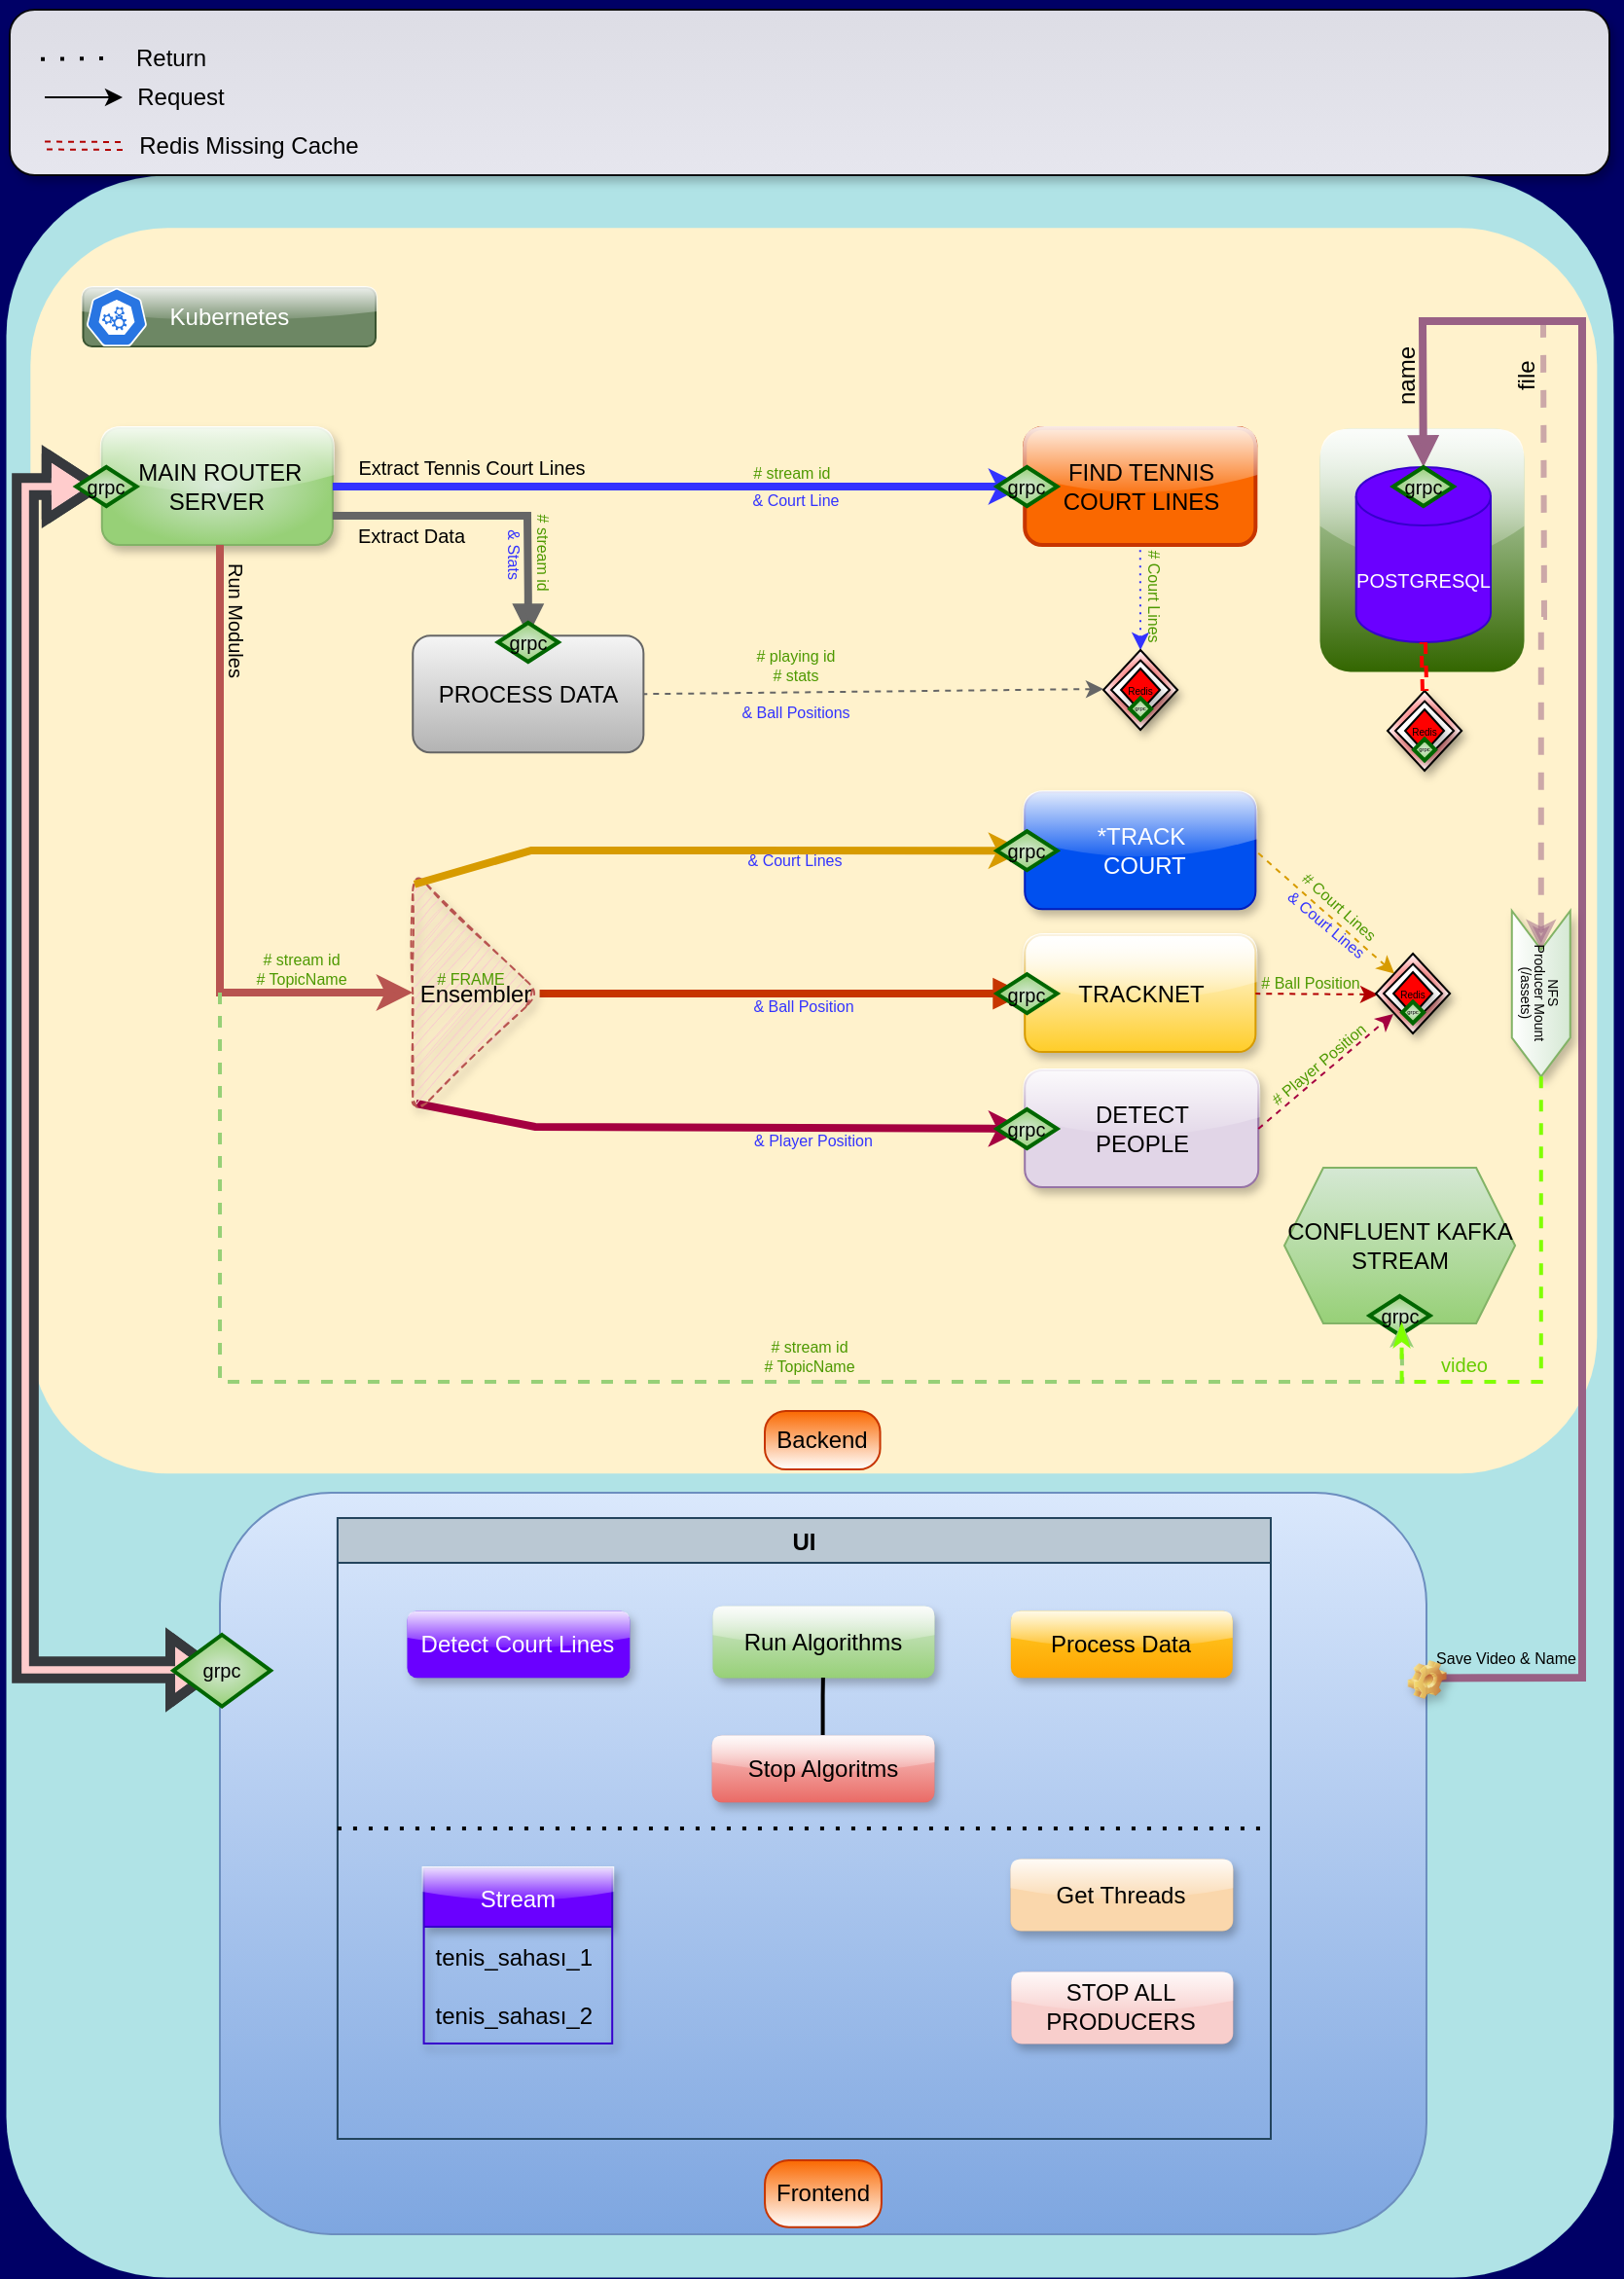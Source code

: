 <mxfile version="18.0.6" type="device" pages="5"><diagram id="h8ewUIjgp6QoJ1_nYbj5" name="TennisAOS"><mxGraphModel dx="1422" dy="928" grid="1" gridSize="10" guides="1" tooltips="1" connect="1" arrows="1" fold="1" page="1" pageScale="1" pageWidth="827" pageHeight="1169" background="#000066" math="0" shadow="0"><root><mxCell id="0"/><mxCell id="1" parent="0"/><mxCell id="wCRCCnG99ATS_ikmNoDa-1" value="" style="rounded=1;whiteSpace=wrap;html=1;strokeWidth=0;fillColor=#b0e3e6;strokeColor=#0e8088;arcSize=10;swimlaneLine=1;" parent="1" vertex="1"><mxGeometry y="85" width="826" height="1080" as="geometry"/></mxCell><mxCell id="wCRCCnG99ATS_ikmNoDa-2" value="" style="rounded=1;whiteSpace=wrap;html=1;fillColor=#fff2cc;strokeColor=none;glass=0;shadow=0;arcSize=11;swimlaneLine=1;" parent="1" vertex="1"><mxGeometry x="12.66" y="112.12" width="805" height="640" as="geometry"/></mxCell><mxCell id="wCRCCnG99ATS_ikmNoDa-3" value="" style="rounded=1;whiteSpace=wrap;html=1;fontColor=#333333;fillColor=#f5f5f5;strokeColor=default;gradientColor=#ffffff;glass=0;sketch=0;shadow=1;strokeWidth=1;opacity=90;swimlaneLine=1;" parent="1" vertex="1"><mxGeometry x="2" width="822" height="85" as="geometry"/></mxCell><mxCell id="wCRCCnG99ATS_ikmNoDa-4" value="" style="group;swimlaneLine=1;" parent="1" connectable="0" vertex="1"><mxGeometry x="10" y="15" width="180" height="70" as="geometry"/></mxCell><mxCell id="wCRCCnG99ATS_ikmNoDa-5" value="" style="endArrow=classic;html=1;rounded=0;strokeColor=#000000;strokeWidth=1;swimlaneLine=1;" parent="wCRCCnG99ATS_ikmNoDa-4" edge="1"><mxGeometry width="50" height="50" relative="1" as="geometry"><mxPoint x="10" y="30" as="sourcePoint"/><mxPoint x="50" y="30" as="targetPoint"/></mxGeometry></mxCell><mxCell id="wCRCCnG99ATS_ikmNoDa-6" value="Request" style="text;html=1;strokeColor=none;fillColor=none;align=center;verticalAlign=middle;whiteSpace=wrap;rounded=0;swimlaneLine=1;" parent="wCRCCnG99ATS_ikmNoDa-4" vertex="1"><mxGeometry x="55" y="20" width="50" height="20" as="geometry"/></mxCell><mxCell id="wCRCCnG99ATS_ikmNoDa-7" value="Return" style="text;html=1;strokeColor=none;fillColor=none;align=center;verticalAlign=middle;whiteSpace=wrap;rounded=0;swimlaneLine=1;" parent="wCRCCnG99ATS_ikmNoDa-4" vertex="1"><mxGeometry x="45" width="60" height="20" as="geometry"/></mxCell><mxCell id="wCRCCnG99ATS_ikmNoDa-8" value="" style="endArrow=none;dashed=1;html=1;dashPattern=1 4;strokeWidth=2;rounded=0;swimlaneLine=1;" parent="wCRCCnG99ATS_ikmNoDa-4" edge="1"><mxGeometry width="50" height="50" relative="1" as="geometry"><mxPoint x="40" y="10.0" as="sourcePoint"/><mxPoint y="10.42" as="targetPoint"/></mxGeometry></mxCell><mxCell id="wCRCCnG99ATS_ikmNoDa-9" value="" style="endArrow=classic;startArrow=classic;html=1;rounded=0;strokeColor=#B20000;strokeWidth=1;dashed=1;shape=link;fillColor=#e51400;swimlaneLine=1;" parent="wCRCCnG99ATS_ikmNoDa-4" edge="1"><mxGeometry width="50" height="50" relative="1" as="geometry"><mxPoint x="50" y="55" as="sourcePoint"/><mxPoint x="10" y="54.76" as="targetPoint"/><Array as="points"/></mxGeometry></mxCell><mxCell id="wCRCCnG99ATS_ikmNoDa-10" value="Redis Missing Cache" style="text;html=1;strokeColor=none;fillColor=none;align=center;verticalAlign=middle;whiteSpace=wrap;rounded=0;swimlaneLine=1;" parent="wCRCCnG99ATS_ikmNoDa-4" vertex="1"><mxGeometry x="50" y="40" width="130" height="30" as="geometry"/></mxCell><mxCell id="wCRCCnG99ATS_ikmNoDa-11" value="" style="endArrow=none;startArrow=classic;html=1;rounded=0;fontSize=7;fontColor=#FFFFFF;strokeColor=#666666;strokeWidth=1;fillColor=#f5f5f5;entryX=1;entryY=0.5;entryDx=0;entryDy=0;gradientColor=#b3b3b3;dashed=1;startFill=1;endFill=0;swimlaneLine=1;" parent="1" target="wCRCCnG99ATS_ikmNoDa-33" edge="1"><mxGeometry width="50" height="50" relative="1" as="geometry"><mxPoint x="564" y="349" as="sourcePoint"/><mxPoint x="320" y="335" as="targetPoint"/></mxGeometry></mxCell><mxCell id="wCRCCnG99ATS_ikmNoDa-12" value="" style="rounded=1;whiteSpace=wrap;html=1;glass=1;strokeWidth=0;fillColor=#d5e8d4;gradientColor=#336600;strokeColor=#82b366;shadow=0;swimlaneLine=1;" parent="1" vertex="1"><mxGeometry x="675" y="215" width="105" height="125" as="geometry"/></mxCell><mxCell id="wCRCCnG99ATS_ikmNoDa-13" style="edgeStyle=orthogonalEdgeStyle;rounded=0;orthogonalLoop=1;jettySize=auto;html=1;exitX=1;exitY=0.5;exitDx=0;exitDy=0;entryX=0;entryY=0.5;entryDx=0;entryDy=0;fontColor=#3399FF;startArrow=none;startFill=0;endArrow=block;endFill=1;strokeWidth=4;fillColor=#fa6800;strokeColor=#C73500;swimlaneLine=1;" parent="1" source="wCRCCnG99ATS_ikmNoDa-62" target="wCRCCnG99ATS_ikmNoDa-18" edge="1"><mxGeometry relative="1" as="geometry"><Array as="points"/></mxGeometry></mxCell><mxCell id="wCRCCnG99ATS_ikmNoDa-14" style="rounded=0;orthogonalLoop=1;jettySize=auto;html=1;entryX=0;entryY=0.5;entryDx=0;entryDy=0;fillColor=#d80073;strokeColor=#A50040;strokeWidth=4;exitX=0.026;exitY=0.948;exitDx=0;exitDy=0;exitPerimeter=0;swimlaneLine=1;" parent="1" source="wCRCCnG99ATS_ikmNoDa-62" target="wCRCCnG99ATS_ikmNoDa-53" edge="1"><mxGeometry relative="1" as="geometry"><Array as="points"><mxPoint x="272" y="574"/></Array><mxPoint x="242" y="574" as="sourcePoint"/></mxGeometry></mxCell><mxCell id="wCRCCnG99ATS_ikmNoDa-15" value="&amp;nbsp;MAIN ROUTER SERVER" style="rounded=1;whiteSpace=wrap;html=1;fillColor=#d5e8d4;strokeColor=#82b366;gradientColor=#97d077;glass=1;sketch=0;shadow=1;gradientDirection=radial;swimlaneLine=1;" parent="1" vertex="1"><mxGeometry x="49.398" y="215" width="118.554" height="60" as="geometry"/></mxCell><mxCell id="wCRCCnG99ATS_ikmNoDa-16" value="FIND TENNIS COURT LINES" style="rounded=1;whiteSpace=wrap;html=1;fillColor=#fa6800;fontColor=#000000;strokeColor=#C73500;strokeWidth=2;glass=1;shadow=0;gradientColor=none;swimlaneLine=1;" parent="1" vertex="1"><mxGeometry x="523.614" y="215" width="118.554" height="60" as="geometry"/></mxCell><mxCell id="wCRCCnG99ATS_ikmNoDa-17" value="*TRACK&lt;br&gt;&amp;nbsp;COURT" style="rounded=1;whiteSpace=wrap;html=1;fillColor=#0050ef;strokeColor=#001DBC;fontColor=#ffffff;sketch=0;shadow=1;glass=1;gradientColor=none;swimlaneLine=1;" parent="1" vertex="1"><mxGeometry x="523.614" y="402.12" width="118.554" height="60" as="geometry"/></mxCell><mxCell id="wCRCCnG99ATS_ikmNoDa-18" value="TRACKNET" style="rounded=1;whiteSpace=wrap;html=1;fillColor=#ffcd28;strokeColor=#d79b00;gradientColor=#ffffff;gradientDirection=north;glass=1;shadow=1;swimlaneLine=1;" parent="1" vertex="1"><mxGeometry x="523.614" y="475.56" width="118.554" height="60" as="geometry"/></mxCell><mxCell id="wCRCCnG99ATS_ikmNoDa-19" value="&lt;span style=&quot;font-size: 10px;&quot;&gt;POSTGRESQL&lt;br&gt;&lt;/span&gt;" style="shape=cylinder3;whiteSpace=wrap;html=1;boundedLbl=1;backgroundOutline=1;size=15;fillColor=#6a00ff;fontColor=#ffffff;strokeColor=#3700CC;gradientColor=none;gradientDirection=north;swimlaneLine=1;" parent="1" vertex="1"><mxGeometry x="693.847" y="235" width="69.157" height="90" as="geometry"/></mxCell><mxCell id="wCRCCnG99ATS_ikmNoDa-20" value="" style="endArrow=none;startArrow=block;html=1;rounded=0;entryX=1;entryY=0.25;entryDx=0;entryDy=0;exitX=0.5;exitY=0;exitDx=0;exitDy=0;exitPerimeter=0;startFill=1;endFill=0;strokeWidth=4;fillColor=#e6d0de;gradientColor=#d5739d;strokeColor=#996185;swimlaneLine=1;" parent="1" source="wCRCCnG99ATS_ikmNoDa-19" target="wCRCCnG99ATS_ikmNoDa-39" edge="1"><mxGeometry width="50" height="50" relative="1" as="geometry"><mxPoint x="622.41" y="25" as="sourcePoint"/><mxPoint x="365.542" y="775" as="targetPoint"/><Array as="points"><mxPoint x="728" y="160"/><mxPoint x="770" y="160"/><mxPoint x="810" y="160"/><mxPoint x="810" y="545"/><mxPoint x="810" y="857"/></Array></mxGeometry></mxCell><mxCell id="wCRCCnG99ATS_ikmNoDa-21" value="&lt;font style=&quot;font-size: 8px;&quot;&gt;Save Video &amp;amp; Name&lt;/font&gt;" style="text;html=1;strokeColor=none;fillColor=none;align=center;verticalAlign=middle;whiteSpace=wrap;rounded=0;rotation=0;swimlaneLine=1;" parent="1" vertex="1"><mxGeometry x="734" y="831" width="74" height="30" as="geometry"/></mxCell><mxCell id="wCRCCnG99ATS_ikmNoDa-22" value="CONFLUENT KAFKA STREAM" style="shape=hexagon;perimeter=hexagonPerimeter2;whiteSpace=wrap;html=1;fixedSize=1;fillColor=#d5e8d4;strokeColor=#82b366;rounded=0;sketch=0;shadow=0;gradientColor=#97d077;swimlaneLine=1;" parent="1" vertex="1"><mxGeometry x="656.988" y="595" width="118.554" height="80" as="geometry"/></mxCell><mxCell id="wCRCCnG99ATS_ikmNoDa-23" value="" style="endArrow=classic;html=1;rounded=0;strokeWidth=4;exitX=1;exitY=0.5;exitDx=0;exitDy=0;entryX=0;entryY=0.5;entryDx=0;entryDy=0;fillColor=#0050ef;strokeColor=#3333FF;swimlaneLine=1;" parent="1" source="wCRCCnG99ATS_ikmNoDa-15" target="wCRCCnG99ATS_ikmNoDa-16" edge="1"><mxGeometry width="50" height="50" relative="1" as="geometry"><mxPoint x="385.301" y="455" as="sourcePoint"/><mxPoint x="434.699" y="405" as="targetPoint"/></mxGeometry></mxCell><mxCell id="wCRCCnG99ATS_ikmNoDa-24" value="&lt;span style=&quot;color: rgb(77, 153, 0); font-size: 8px;&quot;&gt;# stream id&amp;nbsp;&lt;/span&gt;" style="text;html=1;strokeColor=none;fillColor=none;align=center;verticalAlign=middle;whiteSpace=wrap;rounded=0;fontSize=12;swimlaneLine=1;" parent="1" vertex="1"><mxGeometry x="381.39" y="227" width="47.88" height="20" as="geometry"/></mxCell><mxCell id="wCRCCnG99ATS_ikmNoDa-25" value="" style="endArrow=none;dashed=1;html=1;dashPattern=1 3;strokeWidth=1;rounded=0;entryX=0.5;entryY=1;entryDx=0;entryDy=0;fillColor=#0050ef;strokeColor=#3333FF;startArrow=classic;startFill=1;exitX=0.5;exitY=0;exitDx=0;exitDy=0;endFill=0;swimlaneLine=1;" parent="1" source="wCRCCnG99ATS_ikmNoDa-80" target="wCRCCnG99ATS_ikmNoDa-16" edge="1"><mxGeometry width="50" height="50" relative="1" as="geometry"><mxPoint x="586.74" y="315" as="sourcePoint"/><mxPoint x="589.632" y="272.87" as="targetPoint"/></mxGeometry></mxCell><mxCell id="wCRCCnG99ATS_ikmNoDa-26" value="" style="endArrow=none;html=1;rounded=0;strokeWidth=1;exitX=0;exitY=0;exitDx=0;exitDy=0;entryX=1;entryY=0.5;entryDx=0;entryDy=0;fillColor=#d5e8d4;strokeColor=#D79B00;gradientColor=#97d077;startArrow=classic;startFill=1;dashed=1;endFill=0;swimlaneLine=1;" parent="1" source="wCRCCnG99ATS_ikmNoDa-71" target="wCRCCnG99ATS_ikmNoDa-17" edge="1"><mxGeometry width="50" height="50" relative="1" as="geometry"><mxPoint x="479.8" y="360.64" as="sourcePoint"/><mxPoint x="434.699" y="385" as="targetPoint"/></mxGeometry></mxCell><mxCell id="wCRCCnG99ATS_ikmNoDa-27" value="&lt;font color=&quot;#66cc00&quot; style=&quot;font-size: 10px;&quot;&gt;video&lt;/font&gt;" style="text;html=1;strokeColor=none;fillColor=none;align=center;verticalAlign=middle;whiteSpace=wrap;rounded=0;rotation=0;swimlaneLine=1;" parent="1" vertex="1"><mxGeometry x="719.854" y="681" width="59.277" height="30" as="geometry"/></mxCell><mxCell id="wCRCCnG99ATS_ikmNoDa-29" value="Backend" style="text;html=1;strokeColor=#C73500;fillColor=#fa6800;align=center;verticalAlign=middle;whiteSpace=wrap;rounded=1;fontColor=#000000;gradientColor=#ffffff;arcSize=36;swimlaneLine=1;" parent="1" vertex="1"><mxGeometry x="390.002" y="720" width="59.277" height="30" as="geometry"/></mxCell><mxCell id="wCRCCnG99ATS_ikmNoDa-30" value="&lt;font style=&quot;font-size: 10px;&quot;&gt;Run Modules&lt;/font&gt;" style="text;html=1;strokeColor=none;fillColor=none;align=center;verticalAlign=middle;whiteSpace=wrap;rounded=0;rotation=90;swimlaneLine=1;" parent="1" vertex="1"><mxGeometry x="58.002" y="299" width="121.024" height="30" as="geometry"/></mxCell><mxCell id="wCRCCnG99ATS_ikmNoDa-31" value="" style="endArrow=none;dashed=1;html=1;strokeWidth=1;rounded=0;fontColor=none;entryX=1;entryY=0.5;entryDx=0;entryDy=0;fillColor=#e51400;strokeColor=#B20000;startArrow=classic;startFill=1;endFill=0;swimlaneLine=1;" parent="1" target="wCRCCnG99ATS_ikmNoDa-18" edge="1"><mxGeometry width="50" height="50" relative="1" as="geometry"><mxPoint x="705" y="506" as="sourcePoint"/><mxPoint x="385.301" y="511.25" as="targetPoint"/></mxGeometry></mxCell><mxCell id="wCRCCnG99ATS_ikmNoDa-32" style="edgeStyle=orthogonalEdgeStyle;rounded=0;orthogonalLoop=1;jettySize=auto;html=1;entryX=1;entryY=0.75;entryDx=0;entryDy=0;fontSize=7;fontColor=#FFFFFF;startArrow=block;startFill=1;endArrow=none;endFill=0;strokeColor=#666666;strokeWidth=4;fillColor=#f5f5f5;gradientColor=#b3b3b3;swimlaneLine=1;" parent="1" source="wCRCCnG99ATS_ikmNoDa-33" target="wCRCCnG99ATS_ikmNoDa-15" edge="1"><mxGeometry relative="1" as="geometry"><Array as="points"><mxPoint x="268" y="301"/><mxPoint x="268" y="301"/><mxPoint x="268" y="260"/></Array></mxGeometry></mxCell><mxCell id="wCRCCnG99ATS_ikmNoDa-33" value="PROCESS DATA" style="rounded=1;whiteSpace=wrap;html=1;fillColor=#f5f5f5;strokeColor=#666666;gradientColor=#b3b3b3;swimlaneLine=1;" parent="1" vertex="1"><mxGeometry x="209.121" y="321.61" width="118.554" height="60" as="geometry"/></mxCell><mxCell id="wCRCCnG99ATS_ikmNoDa-34" value="&lt;font color=&quot;#4d9900&quot; style=&quot;font-size: 8px;&quot;&gt;# Ball Position&lt;/font&gt;" style="text;html=1;strokeColor=none;fillColor=none;align=center;verticalAlign=middle;whiteSpace=wrap;rounded=0;shadow=0;glass=0;labelBackgroundColor=none;fontSize=10;fontColor=#000000;swimlaneLine=1;" parent="1" vertex="1"><mxGeometry x="640" y="495" width="60.63" height="8.56" as="geometry"/></mxCell><mxCell id="wCRCCnG99ATS_ikmNoDa-35" value="&lt;font style=&quot;font-size: 8px;&quot; color=&quot;#4d9900&quot;&gt;# Court Lines&lt;/font&gt;" style="text;html=1;strokeColor=none;fillColor=none;align=center;verticalAlign=middle;whiteSpace=wrap;rounded=0;shadow=0;glass=0;labelBackgroundColor=none;fontSize=12;fontColor=#FF8000;rotation=90;swimlaneLine=1;" parent="1" vertex="1"><mxGeometry x="564" y="296.25" width="53.5" height="10" as="geometry"/></mxCell><mxCell id="wCRCCnG99ATS_ikmNoDa-36" value="Kubernetes" style="text;html=1;strokeColor=#3A5431;fillColor=#6d8764;align=center;verticalAlign=middle;whiteSpace=wrap;rounded=1;glass=1;fontColor=#ffffff;swimlaneLine=1;" parent="1" vertex="1"><mxGeometry x="39.731" y="143" width="150.273" height="30" as="geometry"/></mxCell><mxCell id="wCRCCnG99ATS_ikmNoDa-37" style="edgeStyle=orthogonalEdgeStyle;rounded=0;orthogonalLoop=1;jettySize=auto;html=1;entryX=0;entryY=0.5;entryDx=0;entryDy=0;fontColor=#3333FF;startArrow=block;startFill=0;endArrow=block;endFill=0;strokeColor=#36393d;strokeWidth=5;fillColor=#ffcccc;shape=flexArrow;width=4.828;startSize=6;endSize=7;swimlaneLine=1;" parent="1" source="wCRCCnG99ATS_ikmNoDa-39" target="wCRCCnG99ATS_ikmNoDa-15" edge="1"><mxGeometry relative="1" as="geometry"><mxPoint x="113.919" y="849.89" as="sourcePoint"/><mxPoint x="-29.535" y="236.39" as="targetPoint"/><Array as="points"><mxPoint x="10" y="853"/><mxPoint x="10" y="245"/></Array></mxGeometry></mxCell><mxCell id="wCRCCnG99ATS_ikmNoDa-38" value="" style="group;swimlaneLine=1;" parent="1" connectable="0" vertex="1"><mxGeometry x="110" y="764" width="620" height="381" as="geometry"/></mxCell><mxCell id="wCRCCnG99ATS_ikmNoDa-39" value="" style="rounded=1;whiteSpace=wrap;html=1;fillColor=#dae8fc;strokeColor=#6c8ebf;gradientColor=#7ea6e0;swimlaneLine=1;" parent="wCRCCnG99ATS_ikmNoDa-38" vertex="1"><mxGeometry y="-2.037" width="620" height="381" as="geometry"/></mxCell><mxCell id="wCRCCnG99ATS_ikmNoDa-40" value="UI" style="swimlane;fillColor=#bac8d3;shadow=0;strokeColor=#23445d;swimlaneLine=1;" parent="wCRCCnG99ATS_ikmNoDa-38" vertex="1"><mxGeometry x="60.46" y="11" width="479.54" height="319" as="geometry"><mxRectangle x="56" y="40" width="40" height="23" as="alternateBounds"/></mxGeometry></mxCell><mxCell id="wCRCCnG99ATS_ikmNoDa-42" value="&lt;span style=&quot;&quot;&gt;Process Data&lt;/span&gt;" style="rounded=1;whiteSpace=wrap;html=1;strokeWidth=0;fillColor=#ffcd28;strokeColor=#d79b00;gradientColor=#ffa500;shadow=1;glass=1;sketch=0;swimlaneLine=1;" parent="wCRCCnG99ATS_ikmNoDa-40" vertex="1"><mxGeometry x="345.75" y="47.477" width="113.94" height="34.421" as="geometry"/></mxCell><mxCell id="wCRCCnG99ATS_ikmNoDa-43" value="Detect Court Lines" style="rounded=1;whiteSpace=wrap;html=1;fontColor=#ffffff;strokeWidth=0;fillColor=#6a00ff;strokeColor=#3700CC;shadow=1;sketch=0;glass=1;swimlaneLine=1;" parent="wCRCCnG99ATS_ikmNoDa-40" vertex="1"><mxGeometry x="35.54" y="47.477" width="114.4" height="34.421" as="geometry"/></mxCell><mxCell id="wCRCCnG99ATS_ikmNoDa-45" value="Frontend" style="text;html=1;strokeColor=#C73500;fillColor=#fa6800;align=center;verticalAlign=middle;whiteSpace=wrap;rounded=1;fontColor=#000000;gradientColor=#ffffff;arcSize=36;swimlaneLine=1;" parent="wCRCCnG99ATS_ikmNoDa-38" vertex="1"><mxGeometry x="280.03" y="340.996" width="59.94" height="34.397" as="geometry"/></mxCell><mxCell id="wCRCCnG99ATS_ikmNoDa-46" value="Get Threads" style="rounded=1;whiteSpace=wrap;html=1;strokeWidth=0;fillColor=#fad7ac;strokeColor=#b46504;shadow=1;glass=1;sketch=0;swimlaneLine=1;" parent="wCRCCnG99ATS_ikmNoDa-38" vertex="1"><mxGeometry x="406" y="186.004" width="114.4" height="37.044" as="geometry"/></mxCell><mxCell id="wCRCCnG99ATS_ikmNoDa-47" value="STOP ALL PRODUCERS" style="rounded=1;whiteSpace=wrap;html=1;strokeWidth=0;fillColor=#f8cecc;strokeColor=#b85450;shadow=1;glass=1;sketch=0;swimlaneLine=1;" parent="wCRCCnG99ATS_ikmNoDa-38" vertex="1"><mxGeometry x="406.46" y="243.959" width="113.94" height="37.044" as="geometry"/></mxCell><mxCell id="wCRCCnG99ATS_ikmNoDa-48" value="Stream" style="swimlane;fontStyle=0;childLayout=stackLayout;horizontal=1;startSize=30;horizontalStack=0;resizeParent=1;resizeParentMax=0;resizeLast=0;collapsible=1;marginBottom=0;shadow=1;glass=1;sketch=0;fillColor=#6a00ff;strokeColor=#3700CC;fontColor=#ffffff;swimlaneLine=1;" parent="wCRCCnG99ATS_ikmNoDa-38" vertex="1"><mxGeometry x="104.8" y="191" width="96.8" height="90" as="geometry"><mxRectangle x="104.8" y="191" width="70" height="30" as="alternateBounds"/></mxGeometry></mxCell><mxCell id="wCRCCnG99ATS_ikmNoDa-49" value="tenis_sahası_1" style="text;strokeColor=none;fillColor=none;align=left;verticalAlign=middle;spacingLeft=4;spacingRight=4;overflow=hidden;points=[[0,0.5],[1,0.5]];portConstraint=eastwest;rotatable=0;shadow=1;glass=1;sketch=0;swimlaneLine=1;" parent="wCRCCnG99ATS_ikmNoDa-48" vertex="1"><mxGeometry y="30" width="96.8" height="30" as="geometry"/></mxCell><mxCell id="wCRCCnG99ATS_ikmNoDa-50" value="tenis_sahası_2" style="text;strokeColor=none;fillColor=none;align=left;verticalAlign=middle;spacingLeft=4;spacingRight=4;overflow=hidden;points=[[0,0.5],[1,0.5]];portConstraint=eastwest;rotatable=0;shadow=1;glass=1;sketch=0;swimlaneLine=1;" parent="wCRCCnG99ATS_ikmNoDa-48" vertex="1"><mxGeometry y="60" width="96.8" height="30" as="geometry"/></mxCell><mxCell id="wCRCCnG99ATS_ikmNoDa-51" value="" style="endArrow=none;dashed=1;html=1;dashPattern=1 3;strokeWidth=2;rounded=0;sketch=0;startSize=6;endSize=7;fillColor=#FFCC99;exitX=0;exitY=0.5;exitDx=0;exitDy=0;entryX=1;entryY=0.5;entryDx=0;entryDy=0;swimlaneLine=1;" parent="wCRCCnG99ATS_ikmNoDa-38" source="wCRCCnG99ATS_ikmNoDa-40" target="wCRCCnG99ATS_ikmNoDa-40" edge="1"><mxGeometry width="50" height="50" relative="1" as="geometry"><mxPoint x="276" y="221" as="sourcePoint"/><mxPoint x="326" y="171" as="targetPoint"/></mxGeometry></mxCell><mxCell id="wCRCCnG99ATS_ikmNoDa-52" value="grpc" style="rhombus;whiteSpace=wrap;html=1;fontSize=10;strokeWidth=2;fillColor=#d5e8d4;strokeColor=#006600;gradientColor=#97d077;gradientDirection=radial;swimlaneLine=1;" parent="wCRCCnG99ATS_ikmNoDa-38" vertex="1"><mxGeometry x="-23.94" y="70.996" width="50" height="36.794" as="geometry"/></mxCell><mxCell id="wCRCCnG99ATS_ikmNoDa-44" value="&lt;span style=&quot;&quot;&gt;Run Algorithms&lt;/span&gt;" style="rounded=1;whiteSpace=wrap;html=1;strokeWidth=0;fillColor=#d5e8d4;strokeColor=#82b366;gradientColor=#97d077;arcSize=14;shadow=1;glass=1;sketch=0;swimlaneLine=1;" parent="wCRCCnG99ATS_ikmNoDa-38" vertex="1"><mxGeometry x="253.03" y="56.003" width="113.94" height="37.044" as="geometry"/></mxCell><mxCell id="auiZl5iL324Rqb5EnS-L-4" style="edgeStyle=orthogonalEdgeStyle;rounded=0;orthogonalLoop=1;jettySize=auto;html=1;fontColor=#4D9900;startArrow=none;startFill=0;endArrow=none;endFill=0;strokeWidth=2;" parent="wCRCCnG99ATS_ikmNoDa-38" source="wCRCCnG99ATS_ikmNoDa-41" target="wCRCCnG99ATS_ikmNoDa-44" edge="1"><mxGeometry relative="1" as="geometry"/></mxCell><mxCell id="wCRCCnG99ATS_ikmNoDa-41" value="Stop Algoritms" style="rounded=1;whiteSpace=wrap;html=1;strokeWidth=0;fillColor=#f8cecc;strokeColor=#b85450;gradientColor=#ea6b66;shadow=1;glass=1;sketch=0;swimlaneLine=1;" parent="wCRCCnG99ATS_ikmNoDa-38" vertex="1"><mxGeometry x="252.58" y="122.447" width="114.39" height="34.421" as="geometry"/></mxCell><mxCell id="wCRCCnG99ATS_ikmNoDa-53" value="DETECT &lt;br&gt;PEOPLE" style="rounded=1;whiteSpace=wrap;html=1;fillColor=#e1d5e7;strokeColor=#9673a6;shadow=1;glass=1;gradientColor=none;sketch=0;swimlaneLine=1;" parent="1" vertex="1"><mxGeometry x="523.61" y="545" width="120" height="60" as="geometry"/></mxCell><mxCell id="wCRCCnG99ATS_ikmNoDa-54" value="" style="endArrow=classic;html=1;rounded=0;strokeWidth=1;dashed=1;exitX=1;exitY=0.5;exitDx=0;exitDy=0;fillColor=#d80073;strokeColor=#A50040;swimlaneLine=1;" parent="1" source="wCRCCnG99ATS_ikmNoDa-53" edge="1"><mxGeometry width="50" height="50" relative="1" as="geometry"><mxPoint x="523.61" y="560" as="sourcePoint"/><mxPoint x="713" y="516" as="targetPoint"/></mxGeometry></mxCell><mxCell id="wCRCCnG99ATS_ikmNoDa-55" value="&lt;span style=&quot;font-size: 8px;&quot;&gt;&lt;font color=&quot;#4d9900&quot;&gt;# Player Position&lt;/font&gt;&lt;/span&gt;" style="text;html=1;strokeColor=none;fillColor=none;align=center;verticalAlign=middle;whiteSpace=wrap;rounded=0;shadow=0;glass=0;labelBackgroundColor=none;fontSize=10;fontColor=#000000;rotation=-40;swimlaneLine=1;" parent="1" vertex="1"><mxGeometry x="641" y="536" width="65.81" height="10" as="geometry"/></mxCell><mxCell id="wCRCCnG99ATS_ikmNoDa-56" value="grpc" style="rhombus;whiteSpace=wrap;html=1;fontSize=10;strokeWidth=2;fillColor=#d5e8d4;strokeColor=#006600;gradientColor=#97d077;gradientDirection=radial;swimlaneLine=1;" parent="1" vertex="1"><mxGeometry x="509.19" y="235" width="31.08" height="20" as="geometry"/></mxCell><mxCell id="wCRCCnG99ATS_ikmNoDa-57" value="grpc" style="rhombus;whiteSpace=wrap;html=1;fontSize=10;strokeWidth=2;fillColor=#d5e8d4;strokeColor=#006600;gradientColor=#97d077;gradientDirection=radial;swimlaneLine=1;" parent="1" vertex="1"><mxGeometry x="712.89" y="235" width="31.08" height="20" as="geometry"/></mxCell><mxCell id="wCRCCnG99ATS_ikmNoDa-58" value="grpc" style="rhombus;whiteSpace=wrap;html=1;fontSize=10;strokeWidth=2;fillColor=#d5e8d4;strokeColor=#006600;gradientColor=#97d077;gradientDirection=radial;swimlaneLine=1;" parent="1" vertex="1"><mxGeometry x="700.73" y="661" width="31.08" height="20" as="geometry"/></mxCell><mxCell id="wCRCCnG99ATS_ikmNoDa-59" value="grpc" style="rhombus;whiteSpace=wrap;html=1;fontSize=10;strokeWidth=2;fillColor=#d5e8d4;strokeColor=#006600;gradientColor=#97d077;gradientDirection=radial;swimlaneLine=1;" parent="1" vertex="1"><mxGeometry x="509.19" y="565" width="31.08" height="20" as="geometry"/></mxCell><mxCell id="wCRCCnG99ATS_ikmNoDa-60" value="grpc" style="rhombus;whiteSpace=wrap;html=1;fontSize=10;strokeWidth=2;fillColor=#d5e8d4;strokeColor=#006600;gradientColor=#97d077;gradientDirection=radial;swimlaneLine=1;" parent="1" vertex="1"><mxGeometry x="509.19" y="495.56" width="31.08" height="20" as="geometry"/></mxCell><mxCell id="wCRCCnG99ATS_ikmNoDa-61" value="grpc" style="rhombus;whiteSpace=wrap;html=1;fontSize=10;strokeWidth=2;fillColor=#d5e8d4;strokeColor=#006600;gradientColor=#97d077;gradientDirection=radial;swimlaneLine=1;" parent="1" vertex="1"><mxGeometry x="252.86" y="315" width="31.08" height="20" as="geometry"/></mxCell><mxCell id="wCRCCnG99ATS_ikmNoDa-62" value="Ensembler" style="triangle;whiteSpace=wrap;html=1;strokeColor=#b85450;fillColor=#f8cecc;gradientColor=none;sketch=1;dashed=1;rounded=1;shadow=1;swimlaneLine=1;" parent="1" vertex="1"><mxGeometry x="209.12" y="442.56" width="65.18" height="126" as="geometry"/></mxCell><mxCell id="wCRCCnG99ATS_ikmNoDa-63" value="" style="edgeStyle=orthogonalEdgeStyle;rounded=0;orthogonalLoop=1;jettySize=auto;html=1;entryX=0;entryY=0.5;entryDx=0;entryDy=0;strokeWidth=4;fillColor=#f8cecc;gradientColor=#ea6b66;strokeColor=#b85450;endArrow=classic;endFill=1;swimlaneLine=1;" parent="1" source="wCRCCnG99ATS_ikmNoDa-15" target="wCRCCnG99ATS_ikmNoDa-62" edge="1"><mxGeometry relative="1" as="geometry"><Array as="points"><mxPoint x="110" y="505"/><mxPoint x="209" y="505"/></Array><mxPoint x="110.048" y="275" as="sourcePoint"/><mxPoint x="232.28" y="560.5" as="targetPoint"/></mxGeometry></mxCell><mxCell id="wCRCCnG99ATS_ikmNoDa-64" value="" style="endArrow=classic;html=1;rounded=0;strokeWidth=2;entryX=0.5;entryY=1;entryDx=0;entryDy=0;fillColor=#60a917;strokeColor=#97D077;dashed=1;swimlaneLine=1;" parent="1" edge="1"><mxGeometry width="50" height="50" relative="1" as="geometry"><mxPoint x="110" y="505" as="sourcePoint"/><mxPoint x="717.285" y="675" as="targetPoint"/><Array as="points"><mxPoint x="110" y="605"/><mxPoint x="110" y="705"/><mxPoint x="486.533" y="705"/><mxPoint x="717.633" y="705"/><mxPoint x="717.28" y="685"/></Array></mxGeometry></mxCell><mxCell id="wCRCCnG99ATS_ikmNoDa-65" value="" style="endArrow=none;startArrow=classic;html=1;rounded=0;strokeWidth=4;endFill=0;entryX=0.013;entryY=0.054;entryDx=0;entryDy=0;fillColor=#ffcd28;strokeColor=#D79B00;gradientColor=#ffa500;exitX=0;exitY=0.5;exitDx=0;exitDy=0;entryPerimeter=0;swimlaneLine=1;" parent="1" source="wCRCCnG99ATS_ikmNoDa-17" target="wCRCCnG99ATS_ikmNoDa-62" edge="1"><mxGeometry width="50" height="50" relative="1" as="geometry"><mxPoint x="430" y="335" as="sourcePoint"/><mxPoint x="167.952" y="275" as="targetPoint"/><Array as="points"><mxPoint x="270" y="432"/></Array></mxGeometry></mxCell><mxCell id="wCRCCnG99ATS_ikmNoDa-66" value="name" style="text;html=1;strokeColor=none;fillColor=none;align=center;verticalAlign=middle;whiteSpace=wrap;rounded=0;rotation=-90;swimlaneLine=1;" parent="1" vertex="1"><mxGeometry x="690.0" y="173" width="60" height="30" as="geometry"/></mxCell><mxCell id="wCRCCnG99ATS_ikmNoDa-67" style="edgeStyle=orthogonalEdgeStyle;rounded=0;orthogonalLoop=1;jettySize=auto;html=1;strokeWidth=3;fillColor=#e1d5e7;strokeColor=#996185;startArrow=classic;startFill=1;endArrow=none;endFill=0;dashed=1;shadow=0;sketch=0;opacity=50;swimlaneLine=1;" parent="1" source="wCRCCnG99ATS_ikmNoDa-68" edge="1"><mxGeometry relative="1" as="geometry"><mxPoint x="790" y="160" as="targetPoint"/></mxGeometry></mxCell><mxCell id="wCRCCnG99ATS_ikmNoDa-68" value="&lt;blockquote style=&quot;margin: 0 0 0 40px; border: none; padding: 0px;&quot;&gt;&lt;/blockquote&gt;&lt;span style=&quot;font-size: 7px; background-color: initial;&quot;&gt;&lt;div style=&quot;&quot;&gt;&lt;span style=&quot;background-color: initial;&quot;&gt;NFS&lt;/span&gt;&lt;/div&gt;&lt;/span&gt;&lt;font style=&quot;font-size: 7px; line-height: 0.9;&quot;&gt;&lt;div style=&quot;&quot;&gt;&lt;span style=&quot;background-color: initial;&quot;&gt;Producer Mount&lt;/span&gt;&lt;/div&gt;&lt;div style=&quot;&quot;&gt;(/assets)&lt;/div&gt;&lt;/font&gt;" style="shape=step;perimeter=stepPerimeter;whiteSpace=wrap;html=1;fixedSize=1;fillColor=#d5e8d4;strokeColor=#82b366;gradientColor=#ffffff;rounded=0;sketch=0;shadow=1;rotation=90;swimlaneLine=1;" parent="1" vertex="1"><mxGeometry x="746.27" y="490.56" width="85.23" height="30" as="geometry"/></mxCell><mxCell id="wCRCCnG99ATS_ikmNoDa-69" value="file" style="text;html=1;strokeColor=none;fillColor=none;align=center;verticalAlign=middle;whiteSpace=wrap;rounded=0;shadow=1;sketch=0;rotation=-90;swimlaneLine=1;" parent="1" vertex="1"><mxGeometry x="763" y="183" width="36.75" height="10" as="geometry"/></mxCell><mxCell id="wCRCCnG99ATS_ikmNoDa-70" value="" style="group;swimlaneLine=1;" parent="1" vertex="1" connectable="0"><mxGeometry x="704" y="485" width="49.04" height="45.22" as="geometry"/></mxCell><mxCell id="wCRCCnG99ATS_ikmNoDa-71" value="" style="rhombus;whiteSpace=wrap;html=1;rounded=0;shadow=1;glass=1;sketch=0;fontSize=7;gradientColor=#ffffff;gradientDirection=radial;fillColor=#FF0000;swimlaneLine=1;" parent="wCRCCnG99ATS_ikmNoDa-70" vertex="1"><mxGeometry width="38.07" height="41" as="geometry"/></mxCell><mxCell id="wCRCCnG99ATS_ikmNoDa-72" value="" style="rhombus;whiteSpace=wrap;html=1;rounded=0;shadow=1;glass=1;sketch=0;fontSize=7;gradientColor=#ffffff;gradientDirection=radial;fillColor=#FFFFFF;swimlaneLine=1;" parent="wCRCCnG99ATS_ikmNoDa-70" vertex="1"><mxGeometry x="4.03" y="5.28" width="30" height="30.44" as="geometry"/></mxCell><mxCell id="wCRCCnG99ATS_ikmNoDa-73" value="&lt;font style=&quot;font-size: 5px;&quot;&gt;Redis&lt;/font&gt;" style="rhombus;whiteSpace=wrap;html=1;rounded=0;shadow=1;glass=1;sketch=0;fontSize=7;gradientColor=none;gradientDirection=radial;fillColor=#FF0000;swimlaneLine=1;" parent="wCRCCnG99ATS_ikmNoDa-70" vertex="1"><mxGeometry x="9.03" y="9.5" width="20" height="22" as="geometry"/></mxCell><mxCell id="wCRCCnG99ATS_ikmNoDa-74" value="" style="rhombus;whiteSpace=wrap;html=1;fontSize=10;strokeWidth=2;fillColor=#d5e8d4;strokeColor=#006600;gradientColor=#97d077;gradientDirection=radial;swimlaneLine=1;" parent="wCRCCnG99ATS_ikmNoDa-70" vertex="1"><mxGeometry x="13.55" y="24.72" width="10.97" height="11" as="geometry"/></mxCell><mxCell id="wCRCCnG99ATS_ikmNoDa-75" value="grpc" style="text;html=1;strokeColor=none;fillColor=none;align=center;verticalAlign=middle;whiteSpace=wrap;rounded=0;shadow=1;glass=1;sketch=0;fontSize=3;swimlaneLine=1;" parent="wCRCCnG99ATS_ikmNoDa-70" vertex="1"><mxGeometry x="-10.96" y="15.22" width="60" height="30" as="geometry"/></mxCell><mxCell id="wCRCCnG99ATS_ikmNoDa-77" value="&lt;span style=&quot;text-align: left;&quot;&gt;&lt;font style=&quot;font-size: 8px;&quot; color=&quot;#3333ff&quot;&gt;&amp;amp; Court Lines&lt;/font&gt;&lt;/span&gt;" style="text;html=1;strokeColor=none;fillColor=none;align=center;verticalAlign=middle;whiteSpace=wrap;rounded=0;fontSize=6;rotation=40;swimlaneLine=1;" parent="1" vertex="1"><mxGeometry x="639" y="462.12" width="79" height="16.12" as="geometry"/></mxCell><mxCell id="wCRCCnG99ATS_ikmNoDa-78" style="edgeStyle=orthogonalEdgeStyle;rounded=0;orthogonalLoop=1;jettySize=auto;html=1;startArrow=none;startFill=0;endArrow=classicThin;endFill=1;strokeWidth=2;exitX=1;exitY=0.5;exitDx=0;exitDy=0;fillColor=#60a917;strokeColor=#80FF00;entryX=0.5;entryY=1;entryDx=0;entryDy=0;dashed=1;swimlaneLine=1;" parent="1" source="wCRCCnG99ATS_ikmNoDa-68" edge="1"><mxGeometry relative="1" as="geometry"><mxPoint x="717.265" y="675" as="targetPoint"/><Array as="points"><mxPoint x="789" y="705"/><mxPoint x="717" y="705"/></Array><mxPoint x="626.5" y="665" as="sourcePoint"/></mxGeometry></mxCell><mxCell id="wCRCCnG99ATS_ikmNoDa-79" value="" style="group;swimlaneLine=1;" parent="1" vertex="1" connectable="0"><mxGeometry x="564" y="329" width="49.04" height="45.22" as="geometry"/></mxCell><mxCell id="wCRCCnG99ATS_ikmNoDa-80" value="" style="rhombus;whiteSpace=wrap;html=1;rounded=0;shadow=1;glass=1;sketch=0;fontSize=7;gradientColor=#ffffff;gradientDirection=radial;fillColor=#FF0000;swimlaneLine=1;" parent="wCRCCnG99ATS_ikmNoDa-79" vertex="1"><mxGeometry width="38.07" height="41" as="geometry"/></mxCell><mxCell id="wCRCCnG99ATS_ikmNoDa-81" value="" style="rhombus;whiteSpace=wrap;html=1;rounded=0;shadow=1;glass=1;sketch=0;fontSize=7;gradientColor=#ffffff;gradientDirection=radial;fillColor=#FFFFFF;swimlaneLine=1;" parent="wCRCCnG99ATS_ikmNoDa-79" vertex="1"><mxGeometry x="4.03" y="5.28" width="30" height="30.44" as="geometry"/></mxCell><mxCell id="wCRCCnG99ATS_ikmNoDa-82" value="&lt;font style=&quot;font-size: 5px;&quot;&gt;Redis&lt;/font&gt;" style="rhombus;whiteSpace=wrap;html=1;rounded=0;shadow=1;glass=1;sketch=0;fontSize=7;gradientColor=none;gradientDirection=radial;fillColor=#FF0000;swimlaneLine=1;" parent="wCRCCnG99ATS_ikmNoDa-79" vertex="1"><mxGeometry x="9.03" y="9.5" width="20" height="22" as="geometry"/></mxCell><mxCell id="wCRCCnG99ATS_ikmNoDa-83" value="" style="rhombus;whiteSpace=wrap;html=1;fontSize=10;strokeWidth=2;fillColor=#d5e8d4;strokeColor=#006600;gradientColor=#97d077;gradientDirection=radial;swimlaneLine=1;" parent="wCRCCnG99ATS_ikmNoDa-79" vertex="1"><mxGeometry x="13.55" y="24.72" width="10.97" height="11" as="geometry"/></mxCell><mxCell id="wCRCCnG99ATS_ikmNoDa-84" value="grpc" style="text;html=1;strokeColor=none;fillColor=none;align=center;verticalAlign=middle;whiteSpace=wrap;rounded=0;shadow=1;glass=1;sketch=0;fontSize=3;swimlaneLine=1;" parent="wCRCCnG99ATS_ikmNoDa-79" vertex="1"><mxGeometry x="-10.96" y="15.22" width="60" height="30" as="geometry"/></mxCell><mxCell id="wCRCCnG99ATS_ikmNoDa-85" value="&lt;span style=&quot;text-align: left;&quot;&gt;&lt;font style=&quot;font-size: 8px;&quot; color=&quot;#3333ff&quot;&gt;&amp;amp; Court Line&lt;/font&gt;&lt;/span&gt;" style="text;html=1;strokeColor=none;fillColor=none;align=center;verticalAlign=middle;whiteSpace=wrap;rounded=0;fontSize=6;rotation=0;swimlaneLine=1;" parent="1" vertex="1"><mxGeometry x="376.24" y="247" width="60" height="10" as="geometry"/></mxCell><mxCell id="wCRCCnG99ATS_ikmNoDa-86" value="grpc" style="rhombus;whiteSpace=wrap;html=1;fontSize=10;strokeWidth=2;fillColor=#d5e8d4;strokeColor=#006600;gradientColor=#97d077;gradientDirection=radial;swimlaneLine=1;" parent="1" vertex="1"><mxGeometry x="509.19" y="422.12" width="31.08" height="20" as="geometry"/></mxCell><mxCell id="wCRCCnG99ATS_ikmNoDa-87" value="&lt;span style=&quot;color: rgb(77, 153, 0); font-size: 8px;&quot;&gt;# stream id&lt;/span&gt;" style="text;html=1;strokeColor=none;fillColor=none;align=center;verticalAlign=middle;whiteSpace=wrap;rounded=0;fontSize=12;swimlaneLine=1;" parent="1" vertex="1"><mxGeometry x="383.95" y="681" width="58.09" height="9" as="geometry"/></mxCell><mxCell id="wCRCCnG99ATS_ikmNoDa-88" value="&lt;font color=&quot;#3333ff&quot; style=&quot;font-size: 8px;&quot;&gt;&amp;amp; Ball Positions&lt;/font&gt;" style="text;html=1;strokeColor=none;fillColor=none;align=center;verticalAlign=middle;whiteSpace=wrap;rounded=0;fontSize=12;swimlaneLine=1;" parent="1" vertex="1"><mxGeometry x="377" y="356" width="58" height="8" as="geometry"/></mxCell><mxCell id="wCRCCnG99ATS_ikmNoDa-89" value="&lt;font color=&quot;#4d9900&quot; style=&quot;font-size: 8px;&quot;&gt;# playing id&lt;/font&gt;" style="text;html=1;strokeColor=none;fillColor=none;align=center;verticalAlign=middle;whiteSpace=wrap;rounded=0;fontSize=12;swimlaneLine=1;" parent="1" vertex="1"><mxGeometry x="382" y="321.61" width="48" height="18.39" as="geometry"/></mxCell><mxCell id="wCRCCnG99ATS_ikmNoDa-90" value="&lt;span style=&quot;color: rgb(77, 153, 0); font-size: 8px;&quot;&gt;# stream id&lt;/span&gt;" style="text;html=1;strokeColor=none;fillColor=none;align=center;verticalAlign=middle;whiteSpace=wrap;rounded=0;fontSize=12;swimlaneLine=1;" parent="1" vertex="1"><mxGeometry x="122" y="482.56" width="59.55" height="8" as="geometry"/></mxCell><mxCell id="wCRCCnG99ATS_ikmNoDa-91" value="&lt;font color=&quot;#000000&quot;&gt;Extract Data&lt;/font&gt;" style="text;html=1;strokeColor=none;fillColor=none;align=center;verticalAlign=middle;whiteSpace=wrap;rounded=0;fontSize=10;fontColor=#3333FF;swimlaneLine=1;" parent="1" vertex="1"><mxGeometry x="164.28" y="255" width="88.58" height="30" as="geometry"/></mxCell><mxCell id="wCRCCnG99ATS_ikmNoDa-92" value="&lt;font color=&quot;#4d9900&quot; style=&quot;font-size: 8px;&quot;&gt;# TopicName&lt;/font&gt;" style="text;html=1;strokeColor=none;fillColor=none;align=center;verticalAlign=middle;whiteSpace=wrap;rounded=0;fontSize=12;swimlaneLine=1;" parent="1" vertex="1"><mxGeometry x="379" y="689" width="68" height="14" as="geometry"/></mxCell><mxCell id="wCRCCnG99ATS_ikmNoDa-93" value="&lt;font color=&quot;#000000&quot;&gt;Extract Tennis Court Lines&lt;/font&gt;" style="text;html=1;strokeColor=none;fillColor=none;align=center;verticalAlign=middle;whiteSpace=wrap;rounded=0;fontSize=10;fontColor=#3333FF;swimlaneLine=1;" parent="1" vertex="1"><mxGeometry x="179" y="220" width="121" height="30" as="geometry"/></mxCell><mxCell id="wCRCCnG99ATS_ikmNoDa-94" value="grpc" style="rhombus;whiteSpace=wrap;html=1;fontSize=10;strokeWidth=2;fillColor=#d5e8d4;strokeColor=#006600;gradientColor=#97d077;gradientDirection=radial;swimlaneLine=1;" parent="1" vertex="1"><mxGeometry x="36.12" y="235" width="31.08" height="20" as="geometry"/></mxCell><mxCell id="wCRCCnG99ATS_ikmNoDa-95" value="&lt;span style=&quot;color: rgb(77, 153, 0); font-size: 8px;&quot;&gt;# stream id&amp;nbsp;&lt;/span&gt;" style="text;html=1;strokeColor=none;fillColor=none;align=center;verticalAlign=middle;whiteSpace=wrap;rounded=0;fontSize=12;rotation=90;swimlaneLine=1;" parent="1" vertex="1"><mxGeometry x="252.86" y="270" width="47.88" height="20" as="geometry"/></mxCell><mxCell id="wCRCCnG99ATS_ikmNoDa-96" value="&lt;div style=&quot;text-align: left;&quot;&gt;&lt;span style=&quot;background-color: initial; font-size: 8px;&quot;&gt;&lt;font color=&quot;#3333ff&quot;&gt;&amp;amp; Stats&lt;/font&gt;&lt;/span&gt;&lt;/div&gt;" style="text;html=1;strokeColor=none;fillColor=none;align=center;verticalAlign=middle;whiteSpace=wrap;rounded=0;fontSize=6;rotation=90;swimlaneLine=1;" parent="1" vertex="1"><mxGeometry x="230.94" y="275" width="60" height="10" as="geometry"/></mxCell><mxCell id="wCRCCnG99ATS_ikmNoDa-97" value="&lt;span style=&quot;text-align: left;&quot;&gt;&lt;font style=&quot;font-size: 8px;&quot; color=&quot;#3333ff&quot;&gt;&amp;amp; Court Lines&lt;/font&gt;&lt;/span&gt;" style="text;html=1;strokeColor=none;fillColor=none;align=center;verticalAlign=middle;whiteSpace=wrap;rounded=0;fontSize=6;rotation=0;swimlaneLine=1;" parent="1" vertex="1"><mxGeometry x="365.83" y="428.88" width="79" height="16.12" as="geometry"/></mxCell><mxCell id="wCRCCnG99ATS_ikmNoDa-98" value="&lt;span style=&quot;color: rgb(51, 51, 255); font-size: 8px;&quot;&gt;&amp;amp; Ball Position&lt;/span&gt;" style="text;html=1;strokeColor=none;fillColor=none;align=center;verticalAlign=middle;whiteSpace=wrap;rounded=0;shadow=0;glass=0;labelBackgroundColor=none;fontSize=10;fontColor=#000000;swimlaneLine=1;" parent="1" vertex="1"><mxGeometry x="380.33" y="505.56" width="59.67" height="10" as="geometry"/></mxCell><mxCell id="wCRCCnG99ATS_ikmNoDa-99" value="&lt;span style=&quot;color: rgb(51, 51, 255); font-size: 8px;&quot;&gt;&amp;amp; Player Position&lt;/span&gt;" style="text;html=1;strokeColor=none;fillColor=none;align=center;verticalAlign=middle;whiteSpace=wrap;rounded=0;shadow=0;glass=0;labelBackgroundColor=none;fontSize=10;fontColor=#000000;swimlaneLine=1;" parent="1" vertex="1"><mxGeometry x="380.33" y="575" width="69.67" height="10" as="geometry"/></mxCell><mxCell id="wCRCCnG99ATS_ikmNoDa-100" value="" style="shape=image;html=1;verticalLabelPosition=bottom;verticalAlign=top;imageAspect=0;image=img/clipart/Gear_128x128.png;rounded=1;shadow=1;glass=0;sketch=0;fontSize=9;strokeColor=default;strokeWidth=1;gradientColor=#ffffff;opacity=90;swimlaneLine=1;" parent="1" vertex="1"><mxGeometry x="720.34" y="848" width="20" height="20" as="geometry"/></mxCell><mxCell id="uE0bHVdr8dDWChERZhj_-1" value="" style="sketch=0;html=1;dashed=0;whitespace=wrap;fillColor=#2875E2;strokeColor=#ffffff;points=[[0.005,0.63,0],[0.1,0.2,0],[0.9,0.2,0],[0.5,0,0],[0.995,0.63,0],[0.72,0.99,0],[0.5,1,0],[0.28,0.99,0]];shape=mxgraph.kubernetes.icon;prIcon=master;rounded=1;" parent="1" vertex="1"><mxGeometry x="39.73" y="143" width="34.48" height="30" as="geometry"/></mxCell><mxCell id="ZfzKjEfCU4YLGg07MX3H-1" value="" style="group;swimlaneLine=1;" parent="1" vertex="1" connectable="0"><mxGeometry x="710" y="350" width="49.04" height="45.22" as="geometry"/></mxCell><mxCell id="ZfzKjEfCU4YLGg07MX3H-2" value="" style="rhombus;whiteSpace=wrap;html=1;rounded=0;shadow=1;glass=1;sketch=0;fontSize=7;gradientColor=#ffffff;gradientDirection=radial;fillColor=#FF0000;swimlaneLine=1;" parent="ZfzKjEfCU4YLGg07MX3H-1" vertex="1"><mxGeometry width="38.07" height="41" as="geometry"/></mxCell><mxCell id="ZfzKjEfCU4YLGg07MX3H-3" value="" style="rhombus;whiteSpace=wrap;html=1;rounded=0;shadow=1;glass=1;sketch=0;fontSize=7;gradientColor=#ffffff;gradientDirection=radial;fillColor=#FFFFFF;swimlaneLine=1;" parent="ZfzKjEfCU4YLGg07MX3H-1" vertex="1"><mxGeometry x="4.03" y="5.28" width="30" height="30.44" as="geometry"/></mxCell><mxCell id="ZfzKjEfCU4YLGg07MX3H-4" value="&lt;font style=&quot;font-size: 5px;&quot;&gt;Redis&lt;/font&gt;" style="rhombus;whiteSpace=wrap;html=1;rounded=0;shadow=1;glass=1;sketch=0;fontSize=7;gradientColor=none;gradientDirection=radial;fillColor=#FF0000;swimlaneLine=1;" parent="ZfzKjEfCU4YLGg07MX3H-1" vertex="1"><mxGeometry x="9.03" y="9.5" width="20" height="22" as="geometry"/></mxCell><mxCell id="ZfzKjEfCU4YLGg07MX3H-5" value="" style="rhombus;whiteSpace=wrap;html=1;fontSize=10;strokeWidth=2;fillColor=#d5e8d4;strokeColor=#006600;gradientColor=#97d077;gradientDirection=radial;swimlaneLine=1;" parent="ZfzKjEfCU4YLGg07MX3H-1" vertex="1"><mxGeometry x="13.55" y="24.72" width="10.97" height="11" as="geometry"/></mxCell><mxCell id="ZfzKjEfCU4YLGg07MX3H-6" value="grpc" style="text;html=1;strokeColor=none;fillColor=none;align=center;verticalAlign=middle;whiteSpace=wrap;rounded=0;shadow=1;glass=1;sketch=0;fontSize=3;swimlaneLine=1;" parent="ZfzKjEfCU4YLGg07MX3H-1" vertex="1"><mxGeometry x="-10.96" y="15.22" width="60" height="30" as="geometry"/></mxCell><mxCell id="ZfzKjEfCU4YLGg07MX3H-7" value="" style="endArrow=classic;startArrow=classic;html=1;rounded=0;strokeColor=#FF0000;strokeWidth=2;exitX=0.5;exitY=0;exitDx=0;exitDy=0;dashed=1;shape=link;entryX=0.5;entryY=1;entryDx=0;entryDy=0;fillColor=#e51400;swimlaneLine=1;entryPerimeter=0;width=1.111;" parent="1" source="ZfzKjEfCU4YLGg07MX3H-2" target="wCRCCnG99ATS_ikmNoDa-19" edge="1"><mxGeometry width="50" height="50" relative="1" as="geometry"><mxPoint x="734.795" y="335" as="sourcePoint"/><mxPoint x="733.035" y="495" as="targetPoint"/></mxGeometry></mxCell><mxCell id="ZfzKjEfCU4YLGg07MX3H-8" value="&lt;font color=&quot;#4d9900&quot; style=&quot;font-size: 8px;&quot;&gt;# stats&lt;/font&gt;" style="text;html=1;strokeColor=none;fillColor=none;align=center;verticalAlign=middle;whiteSpace=wrap;rounded=0;fontSize=12;swimlaneLine=1;" parent="1" vertex="1"><mxGeometry x="382" y="331.61" width="48" height="18.39" as="geometry"/></mxCell><mxCell id="ZfzKjEfCU4YLGg07MX3H-9" value="&lt;span style=&quot;color: rgb(77, 153, 0); font-size: 8px;&quot;&gt;# FRAME&lt;/span&gt;" style="text;html=1;strokeColor=none;fillColor=none;align=center;verticalAlign=middle;whiteSpace=wrap;rounded=0;fontSize=12;swimlaneLine=1;" parent="1" vertex="1"><mxGeometry x="209.12" y="493" width="59.55" height="8" as="geometry"/></mxCell><mxCell id="auiZl5iL324Rqb5EnS-L-2" value="&lt;font style=&quot;font-size: 8px;&quot; color=&quot;#4d9900&quot;&gt;# Court Lines&lt;/font&gt;" style="text;html=1;strokeColor=none;fillColor=none;align=center;verticalAlign=middle;whiteSpace=wrap;rounded=0;shadow=0;glass=0;labelBackgroundColor=none;fontSize=12;fontColor=#FF8000;rotation=42;swimlaneLine=1;" parent="1" vertex="1"><mxGeometry x="659" y="455" width="53.5" height="10" as="geometry"/></mxCell><mxCell id="auiZl5iL324Rqb5EnS-L-3" value="&lt;font color=&quot;#4d9900&quot; style=&quot;font-size: 8px;&quot;&gt;# TopicName&lt;/font&gt;" style="text;html=1;strokeColor=none;fillColor=none;align=center;verticalAlign=middle;whiteSpace=wrap;rounded=0;fontSize=12;swimlaneLine=1;" parent="1" vertex="1"><mxGeometry x="117.77" y="489.56" width="68" height="14" as="geometry"/></mxCell></root></mxGraphModel></diagram><diagram id="rncKlpPr8XwcSyr0Hd8H" name="AlgorithmSchema-1"><mxGraphModel dx="1422" dy="-241" grid="1" gridSize="10" guides="1" tooltips="1" connect="1" arrows="1" fold="1" page="1" pageScale="1" pageWidth="827" pageHeight="1169" background="#000066" math="0" shadow="0"><root><mxCell id="0"/><mxCell id="1" parent="0"/><mxCell id="6gNOxR1og7ONveX8VnPF-1" value="" style="rounded=1;whiteSpace=wrap;html=1;strokeWidth=0;fillColor=#1ba1e2;fontColor=#ffffff;strokeColor=#006EAF;editable=0;" parent="1" vertex="1"><mxGeometry y="1169" width="827" height="1164" as="geometry"/></mxCell><mxCell id="6gNOxR1og7ONveX8VnPF-2" value="&lt;span style=&quot;color: rgb(0, 0, 0);&quot;&gt;Postgres&lt;/span&gt;" style="shape=cylinder3;whiteSpace=wrap;html=1;boundedLbl=1;backgroundOutline=1;size=15;fillColor=#6a00ff;fontColor=#ffffff;strokeColor=#3700CC;" parent="1" vertex="1"><mxGeometry x="608.58" y="1285" width="60" height="80" as="geometry"/></mxCell><mxCell id="6gNOxR1og7ONveX8VnPF-3" value="REDIS" style="rhombus;whiteSpace=wrap;html=1;fillColor=#e51400;fontColor=#ffffff;strokeColor=#B20000;" parent="1" vertex="1"><mxGeometry x="597.49" y="1400" width="80" height="80" as="geometry"/></mxCell><mxCell id="6gNOxR1og7ONveX8VnPF-4" style="edgeStyle=orthogonalEdgeStyle;rounded=0;orthogonalLoop=1;jettySize=auto;html=1;startArrow=none;startFill=0;endArrow=classic;endFill=1;strokeWidth=3;gradientColor=#ffffff;" parent="1" source="6gNOxR1og7ONveX8VnPF-5" edge="1"><mxGeometry relative="1" as="geometry"><mxPoint x="418.12" y="1440" as="targetPoint"/></mxGeometry></mxCell><mxCell id="6gNOxR1og7ONveX8VnPF-5" value="" style="shape=cube;whiteSpace=wrap;html=1;boundedLbl=1;backgroundOutline=1;darkOpacity=0.05;darkOpacity2=0.1;fillColor=none;strokeWidth=2;" parent="1" vertex="1"><mxGeometry x="574.1" y="1400" width="120" height="80" as="geometry"/></mxCell><mxCell id="6gNOxR1og7ONveX8VnPF-6" value="" style="shape=cube;whiteSpace=wrap;html=1;boundedLbl=1;backgroundOutline=1;darkOpacity=0.05;darkOpacity2=0.1;strokeWidth=2;fillColor=none;" parent="1" vertex="1"><mxGeometry x="577.49" y="1285" width="120" height="80" as="geometry"/></mxCell><mxCell id="6gNOxR1og7ONveX8VnPF-7" value="grpc" style="rhombus;whiteSpace=wrap;html=1;fontSize=10;strokeWidth=2;fillColor=#d5e8d4;strokeColor=#006600;gradientColor=#97d077;gradientDirection=radial;" parent="1" vertex="1"><mxGeometry x="621.41" y="1355" width="31.08" height="20" as="geometry"/></mxCell><mxCell id="6gNOxR1og7ONveX8VnPF-8" value="" style="edgeStyle=orthogonalEdgeStyle;shape=link;rounded=0;orthogonalLoop=1;jettySize=auto;html=1;endArrow=none;" parent="1" source="6gNOxR1og7ONveX8VnPF-3" target="6gNOxR1og7ONveX8VnPF-7" edge="1"><mxGeometry relative="1" as="geometry"><mxPoint x="592.11" y="1440" as="sourcePoint"/><mxPoint x="719.58" y="1440" as="targetPoint"/></mxGeometry></mxCell><mxCell id="6gNOxR1og7ONveX8VnPF-9" value="" style="group" parent="1" vertex="1" connectable="0"><mxGeometry x="348.12" y="1180" width="127.14" height="60" as="geometry"/></mxCell><mxCell id="6gNOxR1og7ONveX8VnPF-10" value="gRPC Server&lt;br&gt;" style="rounded=1;whiteSpace=wrap;html=1;fillColor=#6d8764;fontColor=#ffffff;strokeColor=#3A5431;" parent="6gNOxR1og7ONveX8VnPF-9" vertex="1"><mxGeometry width="120" height="60" as="geometry"/></mxCell><mxCell id="6gNOxR1og7ONveX8VnPF-11" value="grpc" style="rhombus;whiteSpace=wrap;html=1;fontSize=10;strokeWidth=2;fillColor=#d5e8d4;strokeColor=#006600;gradientColor=#97d077;gradientDirection=radial;" parent="6gNOxR1og7ONveX8VnPF-9" vertex="1"><mxGeometry x="96.06" y="20" width="31.08" height="20" as="geometry"/></mxCell><mxCell id="6gNOxR1og7ONveX8VnPF-12" value="" style="group" parent="1" vertex="1" connectable="0"><mxGeometry x="488.12" y="1670" width="141.08" height="80" as="geometry"/></mxCell><mxCell id="6gNOxR1og7ONveX8VnPF-13" value="&lt;span style=&quot;color: rgb(0, 0, 0);&quot;&gt;FIND TENNIS COURT LINES&lt;/span&gt;" style="rounded=1;whiteSpace=wrap;html=1;strokeWidth=2;fillColor=#647687;fontColor=#ffffff;strokeColor=#314354;" parent="6gNOxR1og7ONveX8VnPF-12" vertex="1"><mxGeometry x="7.82" y="10" width="120" height="60" as="geometry"/></mxCell><mxCell id="6gNOxR1og7ONveX8VnPF-14" value="" style="shape=cube;whiteSpace=wrap;html=1;boundedLbl=1;backgroundOutline=1;darkOpacity=0.05;darkOpacity2=0.1;strokeWidth=2;fillColor=none;" parent="6gNOxR1og7ONveX8VnPF-12" vertex="1"><mxGeometry width="134" height="80" as="geometry"/></mxCell><mxCell id="6gNOxR1og7ONveX8VnPF-15" value="grpc" style="rhombus;whiteSpace=wrap;html=1;fontSize=10;strokeWidth=2;fillColor=#d5e8d4;strokeColor=#006600;gradientColor=#97d077;gradientDirection=radial;" parent="6gNOxR1og7ONveX8VnPF-12" vertex="1"><mxGeometry y="30" width="31.08" height="20" as="geometry"/></mxCell><mxCell id="6gNOxR1og7ONveX8VnPF-16" value="DetectCourtLine&lt;br&gt;Controller" style="shape=process;whiteSpace=wrap;html=1;backgroundOutline=1;fillColor=#f8cecc;strokeColor=#b85450;gradientDirection=north;rounded=1;shadow=1;glass=1;sketch=0;" parent="1" vertex="1"><mxGeometry x="348.12" y="1300" width="120" height="60" as="geometry"/></mxCell><mxCell id="6gNOxR1og7ONveX8VnPF-17" value="grpc" style="rhombus;whiteSpace=wrap;html=1;fontSize=10;strokeWidth=2;fillColor=#d5e8d4;strokeColor=#006600;gradientColor=#97d077;gradientDirection=radial;" parent="1" vertex="1"><mxGeometry x="572.31" y="1430" width="31.08" height="20" as="geometry"/></mxCell><mxCell id="6gNOxR1og7ONveX8VnPF-18" style="edgeStyle=orthogonalEdgeStyle;rounded=0;orthogonalLoop=1;jettySize=auto;html=1;entryX=0.5;entryY=0;entryDx=0;entryDy=0;startArrow=classic;startFill=1;endArrow=classic;endFill=1;strokeWidth=3;dashed=1;" parent="1" source="6gNOxR1og7ONveX8VnPF-10" target="6gNOxR1og7ONveX8VnPF-16" edge="1"><mxGeometry relative="1" as="geometry"/></mxCell><mxCell id="6gNOxR1og7ONveX8VnPF-19" value="" style="triangle;whiteSpace=wrap;html=1;rounded=1;shadow=1;glass=1;sketch=0;fillColor=#33FFFF;gradientColor=#A9C4EB;gradientDirection=north;rotation=90;" parent="1" vertex="1"><mxGeometry x="382.12" y="1900" width="60" height="80" as="geometry"/></mxCell><mxCell id="6gNOxR1og7ONveX8VnPF-20" value="Get Stream Data" style="text;html=1;strokeColor=none;fillColor=none;align=center;verticalAlign=middle;whiteSpace=wrap;rounded=0;shadow=1;glass=1;sketch=0;" parent="1" vertex="1"><mxGeometry x="422.56" y="1410" width="100" height="30" as="geometry"/></mxCell><mxCell id="6gNOxR1og7ONveX8VnPF-21" style="edgeStyle=orthogonalEdgeStyle;rounded=0;orthogonalLoop=1;jettySize=auto;html=1;startArrow=classic;startFill=1;endArrow=classic;endFill=1;strokeWidth=3;gradientColor=#ffffff;" parent="1" source="6gNOxR1og7ONveX8VnPF-23" edge="1"><mxGeometry relative="1" as="geometry"><mxPoint x="398.12" y="1530" as="targetPoint"/></mxGeometry></mxCell><mxCell id="6gNOxR1og7ONveX8VnPF-22" style="edgeStyle=orthogonalEdgeStyle;rounded=0;orthogonalLoop=1;jettySize=auto;html=1;startArrow=none;startFill=0;endArrow=classic;endFill=1;strokeWidth=3;gradientColor=#FF0080;" parent="1" source="6gNOxR1og7ONveX8VnPF-23" edge="1"><mxGeometry relative="1" as="geometry"><mxPoint x="408.12" y="1630" as="targetPoint"/><Array as="points"><mxPoint x="199.12" y="1630"/></Array></mxGeometry></mxCell><mxCell id="6gNOxR1og7ONveX8VnPF-23" value="CONFLUENT &lt;br&gt;KAFKA" style="shape=hexagon;perimeter=hexagonPerimeter2;whiteSpace=wrap;html=1;fixedSize=1;fillColor=#d5e8d4;strokeColor=#82b366;rounded=1;sketch=0;shadow=0;gradientColor=#97d077;" parent="1" vertex="1"><mxGeometry x="140.118" y="1490" width="118.554" height="80" as="geometry"/></mxCell><mxCell id="6gNOxR1og7ONveX8VnPF-24" value="grpc" style="rhombus;whiteSpace=wrap;html=1;fontSize=10;strokeWidth=2;fillColor=#d5e8d4;strokeColor=#006600;gradientColor=#97d077;gradientDirection=radial;" parent="1" vertex="1"><mxGeometry x="229.06" y="1520" width="31.08" height="20" as="geometry"/></mxCell><mxCell id="6gNOxR1og7ONveX8VnPF-25" style="edgeStyle=orthogonalEdgeStyle;rounded=0;orthogonalLoop=1;jettySize=auto;html=1;startArrow=classic;startFill=1;endArrow=classic;endFill=1;strokeWidth=3;gradientColor=#ffffff;" parent="1" source="6gNOxR1og7ONveX8VnPF-14" edge="1"><mxGeometry relative="1" as="geometry"><mxPoint x="408.12" y="1710" as="targetPoint"/></mxGeometry></mxCell><mxCell id="6gNOxR1og7ONveX8VnPF-26" value="Start Kafka Streaming" style="text;html=1;strokeColor=none;fillColor=none;align=center;verticalAlign=middle;whiteSpace=wrap;rounded=0;shadow=1;glass=1;sketch=0;" parent="1" vertex="1"><mxGeometry x="268.78" y="1500" width="125.18" height="30" as="geometry"/></mxCell><mxCell id="6gNOxR1og7ONveX8VnPF-27" value="" style="shape=flexArrow;endArrow=none;html=1;rounded=0;strokeWidth=3;entryX=0.5;entryY=1;entryDx=0;entryDy=0;exitX=0;exitY=0.5;exitDx=0;exitDy=0;fillColor=#fff2cc;strokeColor=#d6b656;gradientColor=#FF0080;endFill=0;" parent="1" source="6gNOxR1og7ONveX8VnPF-19" target="6gNOxR1og7ONveX8VnPF-16" edge="1"><mxGeometry width="50" height="50" relative="1" as="geometry"><mxPoint x="338.12" y="1570" as="sourcePoint"/><mxPoint x="388.12" y="1520" as="targetPoint"/></mxGeometry></mxCell><mxCell id="6gNOxR1og7ONveX8VnPF-28" style="edgeStyle=orthogonalEdgeStyle;rounded=0;orthogonalLoop=1;jettySize=auto;html=1;startArrow=classic;startFill=1;endArrow=none;endFill=0;strokeWidth=3;gradientColor=#FF0080;exitX=0.5;exitY=1;exitDx=0;exitDy=0;" parent="1" source="6gNOxR1og7ONveX8VnPF-29" edge="1"><mxGeometry relative="1" as="geometry"><mxPoint x="408.12" y="1820" as="targetPoint"/><Array as="points"><mxPoint x="638.12" y="1480"/><mxPoint x="638.12" y="1820"/></Array></mxGeometry></mxCell><mxCell id="6gNOxR1og7ONveX8VnPF-29" value="" style="rhombus;whiteSpace=wrap;html=1;fillColor=none;strokeWidth=2;" parent="1" vertex="1"><mxGeometry x="597.49" y="1400" width="80" height="80" as="geometry"/></mxCell><mxCell id="6gNOxR1og7ONveX8VnPF-30" value="Read First Frame" style="text;html=1;strokeColor=none;fillColor=none;align=center;verticalAlign=middle;whiteSpace=wrap;rounded=0;shadow=1;glass=1;sketch=0;" parent="1" vertex="1"><mxGeometry x="230.4" y="1600" width="125.18" height="30" as="geometry"/></mxCell><mxCell id="6gNOxR1og7ONveX8VnPF-31" value="Find Lines" style="text;html=1;strokeColor=none;fillColor=none;align=center;verticalAlign=middle;whiteSpace=wrap;rounded=0;shadow=1;glass=1;sketch=0;" parent="1" vertex="1"><mxGeometry x="422.56" y="1680" width="60" height="30" as="geometry"/></mxCell><mxCell id="6gNOxR1og7ONveX8VnPF-32" value="Save Lines" style="text;html=1;strokeColor=none;fillColor=none;align=center;verticalAlign=middle;whiteSpace=wrap;rounded=0;shadow=1;glass=1;sketch=0;" parent="1" vertex="1"><mxGeometry x="430.86" y="1790" width="74.15" height="30" as="geometry"/></mxCell><mxCell id="6gNOxR1og7ONveX8VnPF-33" value="" style="label;whiteSpace=wrap;html=1;align=center;verticalAlign=bottom;spacingLeft=0;spacingBottom=4;imageAlign=center;imageVerticalAlign=top;image=img/clipart/Gear_128x128.png;rounded=1;shadow=1;glass=1;sketch=0;fillColor=#33FFFF;gradientColor=#A9C4EB;gradientDirection=north;" parent="1" vertex="1"><mxGeometry x="385.21" y="1450" width="48.93" height="50" as="geometry"/></mxCell><mxCell id="6gNOxR1og7ONveX8VnPF-34" value="INFO" style="html=1;rounded=1;shadow=0;glass=1;sketch=0;fillColor=#33FFFF;gradientColor=#A9C4EB;gradientDirection=north;" parent="1" vertex="1"><mxGeometry x="389.98" y="1570" width="41.38" height="15" as="geometry"/></mxCell><mxCell id="6gNOxR1og7ONveX8VnPF-35" value="FRAME" style="rounded=1;whiteSpace=wrap;html=1;strokeWidth=2;fillWeight=4;hachureGap=8;hachureAngle=45;fillColor=#A680B8;sketch=1;shadow=0;glass=1;" parent="1" vertex="1"><mxGeometry x="385.42" y="1654" width="52.54" height="26" as="geometry"/></mxCell><mxCell id="6gNOxR1og7ONveX8VnPF-36" value="INFO" style="html=1;rounded=1;shadow=0;glass=1;sketch=0;fillColor=#33FFFF;gradientColor=#A9C4EB;gradientDirection=north;" parent="1" vertex="1"><mxGeometry x="390.88" y="1746" width="41.38" height="15" as="geometry"/></mxCell></root></mxGraphModel></diagram><diagram id="B1HsCVfAYACpFqHMBYqM" name="Database"><mxGraphModel dx="1808" dy="640" grid="1" gridSize="10" guides="1" tooltips="1" connect="1" arrows="1" fold="1" page="1" pageScale="1" pageWidth="827" pageHeight="1169" background="#000066" math="0" shadow="0"><root><mxCell id="0"/><mxCell id="1" parent="0"/><mxCell id="2bOwpFyky1M4llh4HQE1-1" value="" style="rounded=1;whiteSpace=wrap;html=1;strokeWidth=0;fillColor=#e1d5e7;strokeColor=#9673a6;" parent="1" vertex="1"><mxGeometry x="-825" width="824" height="1163" as="geometry"/></mxCell><mxCell id="2bOwpFyky1M4llh4HQE1-2" value="Player" style="swimlane;fontStyle=3;childLayout=stackLayout;horizontal=1;startSize=30;horizontalStack=0;resizeParent=1;resizeParentMax=0;resizeLast=0;collapsible=1;marginBottom=0;fontSize=12;strokeWidth=2;fillColor=#f5f5f5;rounded=1;swimlaneFillColor=default;labelBorderColor=none;labelBackgroundColor=none;strokeColor=#666666;gradientColor=#b3b3b3;glass=0;swimlaneLine=1;" parent="1" vertex="1"><mxGeometry x="-781.09" y="99" width="140" height="200" as="geometry"/></mxCell><mxCell id="2bOwpFyky1M4llh4HQE1-3" value="ID" style="text;strokeColor=none;fillColor=none;align=left;verticalAlign=middle;spacingLeft=4;spacingRight=4;overflow=hidden;points=[[0,0.5],[1,0.5]];portConstraint=eastwest;rotatable=0;fontSize=12;fontColor=#000000;strokeWidth=1;" parent="2bOwpFyky1M4llh4HQE1-2" vertex="1"><mxGeometry y="30" width="140" height="30" as="geometry"/></mxCell><mxCell id="2bOwpFyky1M4llh4HQE1-4" value="name" style="text;strokeColor=none;fillColor=none;align=left;verticalAlign=middle;spacingLeft=4;spacingRight=4;overflow=hidden;points=[[0,0.5],[1,0.5]];portConstraint=eastwest;rotatable=0;fontSize=10;fontColor=#000000;" parent="2bOwpFyky1M4llh4HQE1-2" vertex="1"><mxGeometry y="60" width="140" height="30" as="geometry"/></mxCell><mxCell id="2bOwpFyky1M4llh4HQE1-5" value="birthday" style="text;strokeColor=none;fillColor=none;align=left;verticalAlign=middle;spacingLeft=4;spacingRight=4;overflow=hidden;points=[[0,0.5],[1,0.5]];portConstraint=eastwest;rotatable=0;fontSize=10;fontColor=#000000;" parent="2bOwpFyky1M4llh4HQE1-2" vertex="1"><mxGeometry y="90" width="140" height="30" as="geometry"/></mxCell><mxCell id="2bOwpFyky1M4llh4HQE1-6" value="gender" style="text;strokeColor=none;fillColor=none;align=left;verticalAlign=middle;spacingLeft=4;spacingRight=4;overflow=hidden;points=[[0,0.5],[1,0.5]];portConstraint=eastwest;rotatable=0;fontSize=10;fontColor=#000000;" parent="2bOwpFyky1M4llh4HQE1-2" vertex="1"><mxGeometry y="120" width="140" height="30" as="geometry"/></mxCell><mxCell id="2bOwpFyky1M4llh4HQE1-7" value="save_date" style="text;strokeColor=none;fillColor=none;align=left;verticalAlign=middle;spacingLeft=4;spacingRight=4;overflow=hidden;points=[[0,0.5],[1,0.5]];portConstraint=eastwest;rotatable=0;fontSize=10;fontColor=#000000;" parent="2bOwpFyky1M4llh4HQE1-2" vertex="1"><mxGeometry y="150" width="140" height="30" as="geometry"/></mxCell><mxCell id="2bOwpFyky1M4llh4HQE1-8" value="is_deleted" style="text;strokeColor=none;fillColor=none;align=left;verticalAlign=middle;spacingLeft=4;spacingRight=4;overflow=hidden;points=[[0,0.5],[1,0.5]];portConstraint=eastwest;rotatable=0;fontSize=10;fontColor=#000000;" parent="2bOwpFyky1M4llh4HQE1-2" vertex="1"><mxGeometry y="180" width="140" height="20" as="geometry"/></mxCell><mxCell id="2bOwpFyky1M4llh4HQE1-20" value="Court" style="swimlane;fontStyle=3;childLayout=stackLayout;horizontal=1;startSize=30;horizontalStack=0;resizeParent=1;resizeParentMax=0;resizeLast=0;collapsible=1;marginBottom=0;fontSize=12;strokeWidth=2;fillColor=#ffcd28;rounded=1;swimlaneFillColor=default;labelBorderColor=none;labelBackgroundColor=none;strokeColor=#d79b00;gradientColor=#ffa500;glass=0;" parent="1" vertex="1"><mxGeometry x="-346.34" y="129" width="140" height="170" as="geometry"/></mxCell><mxCell id="2bOwpFyky1M4llh4HQE1-21" value="ID" style="text;strokeColor=none;fillColor=none;align=left;verticalAlign=middle;spacingLeft=4;spacingRight=4;overflow=hidden;points=[[0,0.5],[1,0.5]];portConstraint=eastwest;rotatable=0;fontSize=12;fontColor=#000000;strokeWidth=1;rounded=0;glass=0;sketch=0;shadow=0;" parent="2bOwpFyky1M4llh4HQE1-20" vertex="1"><mxGeometry y="30" width="140" height="30" as="geometry"/></mxCell><mxCell id="2bOwpFyky1M4llh4HQE1-22" value="name" style="text;strokeColor=none;fillColor=none;align=left;verticalAlign=middle;spacingLeft=4;spacingRight=4;overflow=hidden;points=[[0,0.5],[1,0.5]];portConstraint=eastwest;rotatable=0;fontSize=10;fontColor=#000000;" parent="2bOwpFyky1M4llh4HQE1-20" vertex="1"><mxGeometry y="60" width="140" height="30" as="geometry"/></mxCell><mxCell id="2bOwpFyky1M4llh4HQE1-23" value="court_type_id" style="text;strokeColor=#36393d;fillColor=#cdeb8b;align=left;verticalAlign=middle;spacingLeft=4;spacingRight=4;overflow=hidden;points=[[0,0.5],[1,0.5]];portConstraint=eastwest;rotatable=0;fontSize=10;glass=0;" parent="2bOwpFyky1M4llh4HQE1-20" vertex="1"><mxGeometry y="90" width="140" height="30" as="geometry"/></mxCell><mxCell id="2bOwpFyky1M4llh4HQE1-24" value="save_date" style="text;strokeColor=none;fillColor=none;align=left;verticalAlign=middle;spacingLeft=4;spacingRight=4;overflow=hidden;points=[[0,0.5],[1,0.5]];portConstraint=eastwest;rotatable=0;fontSize=10;fontColor=#000000;" parent="2bOwpFyky1M4llh4HQE1-20" vertex="1"><mxGeometry y="120" width="140" height="30" as="geometry"/></mxCell><mxCell id="2bOwpFyky1M4llh4HQE1-25" value="is_deleted" style="text;strokeColor=none;fillColor=none;align=left;verticalAlign=middle;spacingLeft=4;spacingRight=4;overflow=hidden;points=[[0,0.5],[1,0.5]];portConstraint=eastwest;rotatable=0;fontSize=10;fontColor=#000000;" parent="2bOwpFyky1M4llh4HQE1-20" vertex="1"><mxGeometry y="150" width="140" height="20" as="geometry"/></mxCell><mxCell id="2bOwpFyky1M4llh4HQE1-26" value="CourtType" style="swimlane;fontStyle=3;childLayout=stackLayout;horizontal=1;startSize=30;horizontalStack=0;resizeParent=1;resizeParentMax=0;resizeLast=0;collapsible=1;marginBottom=0;fontSize=12;strokeWidth=2;fillColor=#cdeb8b;rounded=1;swimlaneFillColor=default;labelBorderColor=none;labelBackgroundColor=none;strokeColor=#36393d;glass=1;shadow=0;" parent="1" vertex="1"><mxGeometry x="-160.49" y="189" width="140" height="140" as="geometry"/></mxCell><mxCell id="2bOwpFyky1M4llh4HQE1-27" value="ID" style="text;strokeColor=none;fillColor=none;align=left;verticalAlign=middle;spacingLeft=4;spacingRight=4;overflow=hidden;points=[[0,0.5],[1,0.5]];portConstraint=eastwest;rotatable=0;fontSize=12;fontColor=#000000;strokeWidth=1;" parent="2bOwpFyky1M4llh4HQE1-26" vertex="1"><mxGeometry y="30" width="140" height="30" as="geometry"/></mxCell><mxCell id="2bOwpFyky1M4llh4HQE1-28" value="name" style="text;strokeColor=none;fillColor=none;align=left;verticalAlign=middle;spacingLeft=4;spacingRight=4;overflow=hidden;points=[[0,0.5],[1,0.5]];portConstraint=eastwest;rotatable=0;fontSize=10;fontColor=#000000;" parent="2bOwpFyky1M4llh4HQE1-26" vertex="1"><mxGeometry y="60" width="140" height="30" as="geometry"/></mxCell><mxCell id="2bOwpFyky1M4llh4HQE1-29" value="save_date" style="text;strokeColor=none;fillColor=none;align=left;verticalAlign=middle;spacingLeft=4;spacingRight=4;overflow=hidden;points=[[0,0.5],[1,0.5]];portConstraint=eastwest;rotatable=0;fontSize=10;fontColor=#000000;" parent="2bOwpFyky1M4llh4HQE1-26" vertex="1"><mxGeometry y="90" width="140" height="30" as="geometry"/></mxCell><mxCell id="2bOwpFyky1M4llh4HQE1-30" value="is_deleted" style="text;strokeColor=none;fillColor=none;align=left;verticalAlign=middle;spacingLeft=4;spacingRight=4;overflow=hidden;points=[[0,0.5],[1,0.5]];portConstraint=eastwest;rotatable=0;fontSize=10;fontColor=#000000;" parent="2bOwpFyky1M4llh4HQE1-26" vertex="1"><mxGeometry y="120" width="140" height="20" as="geometry"/></mxCell><mxCell id="2bOwpFyky1M4llh4HQE1-31" style="edgeStyle=orthogonalEdgeStyle;rounded=0;orthogonalLoop=1;jettySize=auto;html=1;fontSize=12;fontColor=#000000;strokeWidth=2;" parent="1" source="2bOwpFyky1M4llh4HQE1-23" target="2bOwpFyky1M4llh4HQE1-27" edge="1"><mxGeometry relative="1" as="geometry"/></mxCell><mxCell id="2bOwpFyky1M4llh4HQE1-32" style="edgeStyle=orthogonalEdgeStyle;rounded=0;orthogonalLoop=1;jettySize=auto;html=1;entryX=0;entryY=0.5;entryDx=0;entryDy=0;fontSize=12;fontColor=#000000;strokeWidth=2;" parent="1" source="2bOwpFyky1M4llh4HQE1-12" target="2bOwpFyky1M4llh4HQE1-21" edge="1"><mxGeometry relative="1" as="geometry"/></mxCell><mxCell id="2bOwpFyky1M4llh4HQE1-33" style="edgeStyle=orthogonalEdgeStyle;rounded=0;orthogonalLoop=1;jettySize=auto;html=1;fontSize=12;fontColor=#000000;strokeWidth=2;" parent="1" source="2bOwpFyky1M4llh4HQE1-11" target="2bOwpFyky1M4llh4HQE1-3" edge="1"><mxGeometry relative="1" as="geometry"/></mxCell><mxCell id="2bOwpFyky1M4llh4HQE1-34" value="CourtPointArea" style="swimlane;fontStyle=3;childLayout=stackLayout;horizontal=1;startSize=30;horizontalStack=0;resizeParent=1;resizeParentMax=0;resizeLast=0;collapsible=1;marginBottom=0;fontSize=12;strokeWidth=2;fillColor=#b0e3e6;rounded=1;swimlaneFillColor=default;labelBorderColor=none;labelBackgroundColor=none;strokeColor=#0e8088;glass=0;" parent="1" vertex="1"><mxGeometry x="-160.49" y="419" width="140" height="170" as="geometry"/></mxCell><mxCell id="2bOwpFyky1M4llh4HQE1-35" value="ID" style="text;strokeColor=none;fillColor=none;align=left;verticalAlign=middle;spacingLeft=4;spacingRight=4;overflow=hidden;points=[[0,0.5],[1,0.5]];portConstraint=eastwest;rotatable=0;fontSize=12;fontColor=#000000;" parent="2bOwpFyky1M4llh4HQE1-34" vertex="1"><mxGeometry y="30" width="140" height="30" as="geometry"/></mxCell><mxCell id="2bOwpFyky1M4llh4HQE1-36" value="name" style="text;strokeColor=none;fillColor=none;align=left;verticalAlign=middle;spacingLeft=4;spacingRight=4;overflow=hidden;points=[[0,0.5],[1,0.5]];portConstraint=eastwest;rotatable=0;fontSize=10;fontColor=#000000;" parent="2bOwpFyky1M4llh4HQE1-34" vertex="1"><mxGeometry y="60" width="140" height="30" as="geometry"/></mxCell><mxCell id="2bOwpFyky1M4llh4HQE1-37" value="area_array" style="text;strokeColor=none;fillColor=none;align=left;verticalAlign=middle;spacingLeft=4;spacingRight=4;overflow=hidden;points=[[0,0.5],[1,0.5]];portConstraint=eastwest;rotatable=0;fontSize=10;fontColor=#000000;" parent="2bOwpFyky1M4llh4HQE1-34" vertex="1"><mxGeometry y="90" width="140" height="30" as="geometry"/></mxCell><mxCell id="2bOwpFyky1M4llh4HQE1-38" value="save_date" style="text;strokeColor=none;fillColor=none;align=left;verticalAlign=middle;spacingLeft=4;spacingRight=4;overflow=hidden;points=[[0,0.5],[1,0.5]];portConstraint=eastwest;rotatable=0;fontSize=10;fontColor=#000000;" parent="2bOwpFyky1M4llh4HQE1-34" vertex="1"><mxGeometry y="120" width="140" height="30" as="geometry"/></mxCell><mxCell id="2bOwpFyky1M4llh4HQE1-39" value="is_deleted" style="text;strokeColor=none;fillColor=none;align=left;verticalAlign=middle;spacingLeft=4;spacingRight=4;overflow=hidden;points=[[0,0.5],[1,0.5]];portConstraint=eastwest;rotatable=0;fontSize=10;fontColor=#000000;" parent="2bOwpFyky1M4llh4HQE1-34" vertex="1"><mxGeometry y="150" width="140" height="20" as="geometry"/></mxCell><mxCell id="2bOwpFyky1M4llh4HQE1-40" value="AOSType" style="swimlane;fontStyle=3;childLayout=stackLayout;horizontal=1;startSize=30;horizontalStack=0;resizeParent=1;resizeParentMax=0;resizeLast=0;collapsible=1;marginBottom=0;fontSize=12;strokeWidth=2;fillColor=#6d8764;rounded=1;swimlaneFillColor=default;labelBorderColor=none;labelBackgroundColor=none;strokeColor=#3A5431;glass=1;fontColor=#ffffff;" parent="1" vertex="1"><mxGeometry x="-346.34" y="359" width="140" height="170" as="geometry"/></mxCell><mxCell id="2bOwpFyky1M4llh4HQE1-41" value="ID" style="text;strokeColor=none;fillColor=none;align=left;verticalAlign=middle;spacingLeft=4;spacingRight=4;overflow=hidden;points=[[0,0.5],[1,0.5]];portConstraint=eastwest;rotatable=0;fontSize=12;fontColor=#000000;" parent="2bOwpFyky1M4llh4HQE1-40" vertex="1"><mxGeometry y="30" width="140" height="30" as="geometry"/></mxCell><mxCell id="2bOwpFyky1M4llh4HQE1-42" value="name" style="text;strokeColor=none;fillColor=none;align=left;verticalAlign=middle;spacingLeft=4;spacingRight=4;overflow=hidden;points=[[0,0.5],[1,0.5]];portConstraint=eastwest;rotatable=0;fontSize=10;fontColor=#000000;" parent="2bOwpFyky1M4llh4HQE1-40" vertex="1"><mxGeometry y="60" width="140" height="30" as="geometry"/></mxCell><mxCell id="2bOwpFyky1M4llh4HQE1-43" value="court_point_area_id" style="text;strokeColor=#0e8088;fillColor=#b0e3e6;align=left;verticalAlign=middle;spacingLeft=4;spacingRight=4;overflow=hidden;points=[[0,0.5],[1,0.5]];portConstraint=eastwest;rotatable=0;fontSize=10;" parent="2bOwpFyky1M4llh4HQE1-40" vertex="1"><mxGeometry y="90" width="140" height="30" as="geometry"/></mxCell><mxCell id="2bOwpFyky1M4llh4HQE1-44" value="save_date" style="text;strokeColor=none;fillColor=none;align=left;verticalAlign=middle;spacingLeft=4;spacingRight=4;overflow=hidden;points=[[0,0.5],[1,0.5]];portConstraint=eastwest;rotatable=0;fontSize=10;fontColor=#000000;" parent="2bOwpFyky1M4llh4HQE1-40" vertex="1"><mxGeometry y="120" width="140" height="30" as="geometry"/></mxCell><mxCell id="2bOwpFyky1M4llh4HQE1-45" value="is_deleted" style="text;strokeColor=none;fillColor=none;align=left;verticalAlign=middle;spacingLeft=4;spacingRight=4;overflow=hidden;points=[[0,0.5],[1,0.5]];portConstraint=eastwest;rotatable=0;fontSize=10;fontColor=#000000;" parent="2bOwpFyky1M4llh4HQE1-40" vertex="1"><mxGeometry y="150" width="140" height="20" as="geometry"/></mxCell><mxCell id="2bOwpFyky1M4llh4HQE1-46" style="edgeStyle=orthogonalEdgeStyle;rounded=0;orthogonalLoop=1;jettySize=auto;html=1;entryX=0;entryY=0.5;entryDx=0;entryDy=0;fontSize=12;fontColor=#000000;strokeWidth=2;" parent="1" source="2bOwpFyky1M4llh4HQE1-43" target="2bOwpFyky1M4llh4HQE1-35" edge="1"><mxGeometry relative="1" as="geometry"/></mxCell><mxCell id="2bOwpFyky1M4llh4HQE1-47" style="edgeStyle=orthogonalEdgeStyle;rounded=0;orthogonalLoop=1;jettySize=auto;html=1;entryX=0;entryY=0.5;entryDx=0;entryDy=0;fontSize=12;fontColor=#000000;strokeWidth=2;" parent="1" source="2bOwpFyky1M4llh4HQE1-13" target="2bOwpFyky1M4llh4HQE1-41" edge="1"><mxGeometry relative="1" as="geometry"/></mxCell><mxCell id="2bOwpFyky1M4llh4HQE1-48" value="Stream" style="swimlane;fontStyle=3;childLayout=stackLayout;horizontal=1;startSize=30;horizontalStack=0;resizeParent=1;resizeParentMax=0;resizeLast=0;collapsible=1;marginBottom=0;fontSize=12;strokeWidth=2;fillColor=#dae8fc;rounded=1;swimlaneFillColor=default;labelBorderColor=none;labelBackgroundColor=none;strokeColor=#6c8ebf;gradientColor=#7ea6e0;glass=0;" parent="1" vertex="1"><mxGeometry x="-791.82" y="379" width="140" height="250" as="geometry"/></mxCell><mxCell id="2bOwpFyky1M4llh4HQE1-49" value="ID" style="text;strokeColor=none;fillColor=none;align=left;verticalAlign=middle;spacingLeft=4;spacingRight=4;overflow=hidden;points=[[0,0.5],[1,0.5]];portConstraint=eastwest;rotatable=0;fontSize=12;fontColor=#000000;strokeWidth=1;" parent="2bOwpFyky1M4llh4HQE1-48" vertex="1"><mxGeometry y="30" width="140" height="30" as="geometry"/></mxCell><mxCell id="2bOwpFyky1M4llh4HQE1-50" value="name" style="text;strokeColor=none;fillColor=none;align=left;verticalAlign=middle;spacingLeft=4;spacingRight=4;overflow=hidden;points=[[0,0.5],[1,0.5]];portConstraint=eastwest;rotatable=0;fontSize=10;fontColor=#000000;" parent="2bOwpFyky1M4llh4HQE1-48" vertex="1"><mxGeometry y="60" width="140" height="30" as="geometry"/></mxCell><mxCell id="2bOwpFyky1M4llh4HQE1-51" value="source" style="text;strokeColor=none;fillColor=none;align=left;verticalAlign=middle;spacingLeft=4;spacingRight=4;overflow=hidden;points=[[0,0.5],[1,0.5]];portConstraint=eastwest;rotatable=0;fontSize=10;fontColor=#000000;" parent="2bOwpFyky1M4llh4HQE1-48" vertex="1"><mxGeometry y="90" width="140" height="30" as="geometry"/></mxCell><mxCell id="2bOwpFyky1M4llh4HQE1-52" value="court_line_array" style="text;strokeColor=none;fillColor=none;align=left;verticalAlign=middle;spacingLeft=4;spacingRight=4;overflow=hidden;points=[[0,0.5],[1,0.5]];portConstraint=eastwest;rotatable=0;fontSize=10;fontColor=#000000;" parent="2bOwpFyky1M4llh4HQE1-48" vertex="1"><mxGeometry y="120" width="140" height="30" as="geometry"/></mxCell><mxCell id="2bOwpFyky1M4llh4HQE1-53" value="kafka_topic_name" style="text;strokeColor=none;fillColor=none;align=left;verticalAlign=middle;spacingLeft=4;spacingRight=4;overflow=hidden;points=[[0,0.5],[1,0.5]];portConstraint=eastwest;rotatable=0;fontSize=10;fontColor=#000000;" parent="2bOwpFyky1M4llh4HQE1-48" vertex="1"><mxGeometry y="150" width="140" height="30" as="geometry"/></mxCell><mxCell id="2bOwpFyky1M4llh4HQE1-54" value="save_date" style="text;strokeColor=none;fillColor=none;align=left;verticalAlign=middle;spacingLeft=4;spacingRight=4;overflow=hidden;points=[[0,0.5],[1,0.5]];portConstraint=eastwest;rotatable=0;fontSize=10;fontColor=#000000;" parent="2bOwpFyky1M4llh4HQE1-48" vertex="1"><mxGeometry y="180" width="140" height="30" as="geometry"/></mxCell><mxCell id="2bOwpFyky1M4llh4HQE1-55" value="is_activated" style="text;strokeColor=none;fillColor=none;align=left;verticalAlign=middle;spacingLeft=4;spacingRight=4;overflow=hidden;points=[[0,0.5],[1,0.5]];portConstraint=eastwest;rotatable=0;fontSize=10;fontColor=#000000;" parent="2bOwpFyky1M4llh4HQE1-48" vertex="1"><mxGeometry y="210" width="140" height="20" as="geometry"/></mxCell><mxCell id="2bOwpFyky1M4llh4HQE1-56" value="is_deleted" style="text;strokeColor=none;fillColor=none;align=left;verticalAlign=middle;spacingLeft=4;spacingRight=4;overflow=hidden;points=[[0,0.5],[1,0.5]];portConstraint=eastwest;rotatable=0;fontSize=10;fontColor=#000000;" parent="2bOwpFyky1M4llh4HQE1-48" vertex="1"><mxGeometry y="230" width="140" height="20" as="geometry"/></mxCell><mxCell id="2bOwpFyky1M4llh4HQE1-57" style="edgeStyle=orthogonalEdgeStyle;rounded=0;orthogonalLoop=1;jettySize=auto;html=1;" parent="1" source="2bOwpFyky1M4llh4HQE1-49" target="2bOwpFyky1M4llh4HQE1-14" edge="1"><mxGeometry relative="1" as="geometry"/></mxCell><mxCell id="2bOwpFyky1M4llh4HQE1-58" value="&lt;font style=&quot;font-size: 10px; line-height: 1;&quot;&gt;Postgres&lt;br&gt;ERD&lt;/font&gt;" style="shape=cylinder3;whiteSpace=wrap;html=1;boundedLbl=1;backgroundOutline=1;size=15;rounded=0;shadow=0;glass=0;sketch=0;strokeWidth=1;opacity=5;fillColor=#60a917;fontColor=#ffffff;strokeColor=#2D7600;" parent="1" vertex="1"><mxGeometry x="-443" width="60" height="80" as="geometry"/></mxCell><mxCell id="2bOwpFyky1M4llh4HQE1-9" value="PlayingData" style="swimlane;fontStyle=3;childLayout=stackLayout;horizontal=1;startSize=30;horizontalStack=0;resizeParent=1;resizeParentMax=0;resizeLast=0;collapsible=1;marginBottom=0;fontSize=12;strokeWidth=2;fillColor=#647688;rounded=1;swimlaneFillColor=default;labelBorderColor=none;labelBackgroundColor=none;strokeColor=#314354;shadow=0;sketch=0;glass=1;fontColor=#ffffff;" parent="1" vertex="1"><mxGeometry x="-576.75" y="69" width="140" height="350" as="geometry"/></mxCell><mxCell id="2bOwpFyky1M4llh4HQE1-10" value="ID" style="text;strokeColor=none;fillColor=none;align=left;verticalAlign=middle;spacingLeft=4;spacingRight=4;overflow=hidden;points=[[0,0.5],[1,0.5]];portConstraint=eastwest;rotatable=0;fontSize=12;fontColor=#000000;strokeWidth=1;" parent="2bOwpFyky1M4llh4HQE1-9" vertex="1"><mxGeometry y="30" width="140" height="30" as="geometry"/></mxCell><mxCell id="2bOwpFyky1M4llh4HQE1-11" value="player_id" style="text;strokeColor=default;fillColor=default;align=left;verticalAlign=middle;spacingLeft=4;spacingRight=4;overflow=hidden;points=[[0,0.5],[1,0.5]];portConstraint=eastwest;rotatable=0;fontSize=10;gradientColor=#b3b3b3;rounded=0;glass=0;" parent="2bOwpFyky1M4llh4HQE1-9" vertex="1"><mxGeometry y="60" width="140" height="30" as="geometry"/></mxCell><mxCell id="2bOwpFyky1M4llh4HQE1-12" value="court_id" style="text;strokeColor=#d79b00;fillColor=#ffcd28;align=left;verticalAlign=middle;spacingLeft=4;spacingRight=4;overflow=hidden;points=[[0,0.5],[1,0.5]];portConstraint=eastwest;rotatable=0;fontSize=10;gradientColor=#ffa500;glass=0;rounded=0;" parent="2bOwpFyky1M4llh4HQE1-9" vertex="1"><mxGeometry y="90" width="140" height="30" as="geometry"/></mxCell><mxCell id="2bOwpFyky1M4llh4HQE1-13" value="aos_type_id" style="text;strokeColor=#3A5431;fillColor=#6d8764;align=left;verticalAlign=middle;spacingLeft=4;spacingRight=4;overflow=hidden;points=[[0,0.5],[1,0.5]];portConstraint=eastwest;rotatable=0;fontSize=10;sketch=0;shadow=0;glass=0;fontColor=#ffffff;rounded=0;" parent="2bOwpFyky1M4llh4HQE1-9" vertex="1"><mxGeometry y="120" width="140" height="30" as="geometry"/></mxCell><mxCell id="2bOwpFyky1M4llh4HQE1-14" value="stream_id" style="text;strokeColor=#6c8ebf;fillColor=#dae8fc;align=left;verticalAlign=middle;spacingLeft=4;spacingRight=4;overflow=hidden;points=[[0,0.5],[1,0.5]];portConstraint=eastwest;rotatable=0;fontSize=10;gradientColor=#7ea6e0;rounded=0;glass=0;" parent="2bOwpFyky1M4llh4HQE1-9" vertex="1"><mxGeometry y="150" width="140" height="30" as="geometry"/></mxCell><mxCell id="2bOwpFyky1M4llh4HQE1-15" value="score" style="text;strokeColor=none;fillColor=none;align=left;verticalAlign=middle;spacingLeft=4;spacingRight=4;overflow=hidden;points=[[0,0.5],[1,0.5]];portConstraint=eastwest;rotatable=0;fontSize=10;fontColor=#000000;" parent="2bOwpFyky1M4llh4HQE1-9" vertex="1"><mxGeometry y="180" width="140" height="30" as="geometry"/></mxCell><mxCell id="2bOwpFyky1M4llh4HQE1-16" value="ball_position_array" style="text;strokeColor=none;fillColor=none;align=left;verticalAlign=middle;spacingLeft=4;spacingRight=4;overflow=hidden;points=[[0,0.5],[1,0.5]];portConstraint=eastwest;rotatable=0;fontSize=10;fontColor=#000000;" parent="2bOwpFyky1M4llh4HQE1-9" vertex="1"><mxGeometry y="210" width="140" height="30" as="geometry"/></mxCell><mxCell id="2bOwpFyky1M4llh4HQE1-17" value="player_position_array" style="text;strokeColor=none;fillColor=none;align=left;verticalAlign=middle;spacingLeft=4;spacingRight=4;overflow=hidden;points=[[0,0.5],[1,0.5]];portConstraint=eastwest;rotatable=0;fontSize=10;fontColor=#000000;" parent="2bOwpFyky1M4llh4HQE1-9" vertex="1"><mxGeometry y="240" width="140" height="30" as="geometry"/></mxCell><mxCell id="39qaN9qXY8egVaLL8jFp-1" value="ball_fall_array" style="text;strokeColor=none;fillColor=none;align=left;verticalAlign=middle;spacingLeft=4;spacingRight=4;overflow=hidden;points=[[0,0.5],[1,0.5]];portConstraint=eastwest;rotatable=0;fontSize=10;fontColor=#000000;" vertex="1" parent="2bOwpFyky1M4llh4HQE1-9"><mxGeometry y="270" width="140" height="30" as="geometry"/></mxCell><mxCell id="2bOwpFyky1M4llh4HQE1-18" value="save_date" style="text;strokeColor=none;fillColor=none;align=left;verticalAlign=middle;spacingLeft=4;spacingRight=4;overflow=hidden;points=[[0,0.5],[1,0.5]];portConstraint=eastwest;rotatable=0;fontSize=10;fontColor=#000000;" parent="2bOwpFyky1M4llh4HQE1-9" vertex="1"><mxGeometry y="300" width="140" height="30" as="geometry"/></mxCell><mxCell id="2bOwpFyky1M4llh4HQE1-19" value="is_deleted" style="text;strokeColor=none;fillColor=none;align=left;verticalAlign=middle;spacingLeft=4;spacingRight=4;overflow=hidden;points=[[0,0.5],[1,0.5]];portConstraint=eastwest;rotatable=0;fontSize=10;fontColor=#000000;" parent="2bOwpFyky1M4llh4HQE1-9" vertex="1"><mxGeometry y="330" width="140" height="20" as="geometry"/></mxCell></root></mxGraphModel></diagram><diagram id="dEpuSyVfF4dV3lZz6lJ1" name="ConfluentKafka"><mxGraphModel dx="1422" dy="-1437" grid="1" gridSize="10" guides="1" tooltips="1" connect="1" arrows="1" fold="1" page="1" pageScale="1" pageWidth="827" pageHeight="1169" background="#000066" math="0" shadow="0"><root><mxCell id="0"/><mxCell id="1" parent="0"/><mxCell id="a5QViAwyjkTX_yIRqaj7-1" value="" style="rounded=1;whiteSpace=wrap;html=1;strokeWidth=0;fillColor=#9999FF;strokeColor=default;" vertex="1" parent="1"><mxGeometry x="8.001" y="2338" width="810.12" height="1060" as="geometry"/></mxCell><mxCell id="a5QViAwyjkTX_yIRqaj7-2" value="" style="rounded=1;whiteSpace=wrap;html=1;strokeColor=default;fillColor=#FFB570;" vertex="1" parent="1"><mxGeometry x="142.51" y="2383" width="596" height="220" as="geometry"/></mxCell><mxCell id="a5QViAwyjkTX_yIRqaj7-3" value="" style="shape=step;perimeter=stepPerimeter;whiteSpace=wrap;html=1;fixedSize=1;strokeColor=default;fillColor=#9933FF;" vertex="1" parent="1"><mxGeometry x="221.51" y="2403" width="438" height="30" as="geometry"/></mxCell><mxCell id="a5QViAwyjkTX_yIRqaj7-4" value="" style="shape=flexArrow;endArrow=classic;html=1;rounded=0;entryX=0.082;entryY=0.995;entryDx=0;entryDy=0;entryPerimeter=0;strokeWidth=1;width=4.571;endSize=4.377;fillColor=default;strokeColor=#000000;gradientColor=none;" edge="1" parent="1" target="a5QViAwyjkTX_yIRqaj7-3"><mxGeometry width="50" height="50" relative="1" as="geometry"><mxPoint x="256.75" y="2523" as="sourcePoint"/><mxPoint x="306.75" y="2473" as="targetPoint"/></mxGeometry></mxCell><mxCell id="a5QViAwyjkTX_yIRqaj7-5" value="" style="shape=flexArrow;endArrow=classic;html=1;rounded=0;entryX=0.082;entryY=0.995;entryDx=0;entryDy=0;entryPerimeter=0;strokeWidth=1;width=4.571;endSize=4.377;strokeColor=default;fillColor=#990000;gradientColor=#ffffff;" edge="1" parent="1"><mxGeometry width="50" height="50" relative="1" as="geometry"><mxPoint x="406.42" y="2523.15" as="sourcePoint"/><mxPoint x="407.096" y="2433" as="targetPoint"/></mxGeometry></mxCell><mxCell id="a5QViAwyjkTX_yIRqaj7-6" value="0" style="text;html=1;strokeColor=none;fillColor=none;align=center;verticalAlign=middle;whiteSpace=wrap;rounded=0;" vertex="1" parent="1"><mxGeometry x="241.93" y="2383" width="25.24" height="20" as="geometry"/></mxCell><mxCell id="a5QViAwyjkTX_yIRqaj7-7" value="512&amp;nbsp;" style="text;html=1;strokeColor=none;fillColor=none;align=center;verticalAlign=middle;whiteSpace=wrap;rounded=0;" vertex="1" parent="1"><mxGeometry x="620.9" y="2383" width="29.39" height="20" as="geometry"/></mxCell><mxCell id="a5QViAwyjkTX_yIRqaj7-8" value="&lt;span style=&quot;color: rgb(0, 0, 0); font-family: Helvetica; font-size: 12px; font-style: normal; font-variant-ligatures: normal; font-variant-caps: normal; font-weight: 400; letter-spacing: normal; orphans: 2; text-align: center; text-indent: 0px; text-transform: none; widows: 2; word-spacing: 0px; -webkit-text-stroke-width: 0px; background-color: rgb(248, 249, 250); text-decoration-thickness: initial; text-decoration-style: initial; text-decoration-color: initial; float: none; display: inline !important;&quot;&gt;Offset&lt;/span&gt;" style="text;html=1;strokeColor=none;fillColor=none;align=center;verticalAlign=middle;whiteSpace=wrap;rounded=0;" vertex="1" parent="1"><mxGeometry x="196.75" y="2378" width="60" height="30" as="geometry"/></mxCell><mxCell id="a5QViAwyjkTX_yIRqaj7-9" value="" style="shape=cube;whiteSpace=wrap;html=1;boundedLbl=1;backgroundOutline=1;darkOpacity=0.05;darkOpacity2=0.1;strokeColor=default;fillColor=#000099;size=10;" vertex="1" parent="1"><mxGeometry x="238.83" y="2403" width="31.44" height="30" as="geometry"/></mxCell><mxCell id="a5QViAwyjkTX_yIRqaj7-10" value="" style="shape=cube;whiteSpace=wrap;html=1;boundedLbl=1;backgroundOutline=1;darkOpacity=0.05;darkOpacity2=0.1;strokeColor=default;fillColor=#000099;size=10;" vertex="1" parent="1"><mxGeometry x="270.27" y="2403" width="31.44" height="30" as="geometry"/></mxCell><mxCell id="a5QViAwyjkTX_yIRqaj7-11" value="" style="shape=cube;whiteSpace=wrap;html=1;boundedLbl=1;backgroundOutline=1;darkOpacity=0.05;darkOpacity2=0.1;strokeColor=default;fillColor=#000099;size=10;" vertex="1" parent="1"><mxGeometry x="301.71" y="2403" width="31.44" height="30" as="geometry"/></mxCell><mxCell id="a5QViAwyjkTX_yIRqaj7-12" value="" style="shape=cube;whiteSpace=wrap;html=1;boundedLbl=1;backgroundOutline=1;darkOpacity=0.05;darkOpacity2=0.1;strokeColor=default;fillColor=#000099;size=10;" vertex="1" parent="1"><mxGeometry x="333.15" y="2403" width="31.44" height="30" as="geometry"/></mxCell><mxCell id="a5QViAwyjkTX_yIRqaj7-13" value="" style="shape=cube;whiteSpace=wrap;html=1;boundedLbl=1;backgroundOutline=1;darkOpacity=0.05;darkOpacity2=0.1;strokeColor=default;fillColor=#000099;size=10;" vertex="1" parent="1"><mxGeometry x="364.59" y="2403" width="31.44" height="30" as="geometry"/></mxCell><mxCell id="a5QViAwyjkTX_yIRqaj7-14" value="" style="shape=cube;whiteSpace=wrap;html=1;boundedLbl=1;backgroundOutline=1;darkOpacity=0.05;darkOpacity2=0.1;strokeColor=default;fillColor=#000099;size=10;" vertex="1" parent="1"><mxGeometry x="396.35" y="2403" width="31.44" height="30" as="geometry"/></mxCell><mxCell id="a5QViAwyjkTX_yIRqaj7-15" value="" style="shape=cube;whiteSpace=wrap;html=1;boundedLbl=1;backgroundOutline=1;darkOpacity=0.05;darkOpacity2=0.1;strokeColor=default;fillColor=#000099;size=10;" vertex="1" parent="1"><mxGeometry x="427.79" y="2403" width="31.44" height="30" as="geometry"/></mxCell><mxCell id="a5QViAwyjkTX_yIRqaj7-16" value="" style="shape=cube;whiteSpace=wrap;html=1;boundedLbl=1;backgroundOutline=1;darkOpacity=0.05;darkOpacity2=0.1;strokeColor=default;fillColor=#000099;size=10;" vertex="1" parent="1"><mxGeometry x="459.23" y="2403" width="31.44" height="30" as="geometry"/></mxCell><mxCell id="a5QViAwyjkTX_yIRqaj7-17" value="" style="shape=cube;whiteSpace=wrap;html=1;boundedLbl=1;backgroundOutline=1;darkOpacity=0.05;darkOpacity2=0.1;strokeColor=default;fillColor=#000099;size=10;" vertex="1" parent="1"><mxGeometry x="490.72" y="2403" width="31.44" height="30" as="geometry"/></mxCell><mxCell id="a5QViAwyjkTX_yIRqaj7-18" value="" style="shape=cube;whiteSpace=wrap;html=1;boundedLbl=1;backgroundOutline=1;darkOpacity=0.05;darkOpacity2=0.1;strokeColor=default;fillColor=#000099;size=10;" vertex="1" parent="1"><mxGeometry x="522.16" y="2403" width="31.44" height="30" as="geometry"/></mxCell><mxCell id="a5QViAwyjkTX_yIRqaj7-19" value="" style="shape=cube;whiteSpace=wrap;html=1;boundedLbl=1;backgroundOutline=1;darkOpacity=0.05;darkOpacity2=0.1;strokeColor=default;fillColor=#000099;size=10;" vertex="1" parent="1"><mxGeometry x="553.6" y="2403" width="31.44" height="30" as="geometry"/></mxCell><mxCell id="a5QViAwyjkTX_yIRqaj7-20" value="Consumer Group-1" style="text;html=1;strokeColor=none;fillColor=none;align=center;verticalAlign=middle;whiteSpace=wrap;rounded=0;" vertex="1" parent="1"><mxGeometry x="196.93" y="2513" width="115.24" height="30" as="geometry"/></mxCell><mxCell id="a5QViAwyjkTX_yIRqaj7-21" value="Consumer Group-2" style="text;html=1;strokeColor=none;fillColor=none;align=center;verticalAlign=middle;whiteSpace=wrap;rounded=0;" vertex="1" parent="1"><mxGeometry x="349.13" y="2513" width="115.24" height="30" as="geometry"/></mxCell></root></mxGraphModel></diagram><diagram id="OUCVEIkLZ8mx0NWc00FE" name="Components"><mxGraphModel dx="2467" dy="1684" grid="1" gridSize="10" guides="1" tooltips="1" connect="1" arrows="1" fold="1" page="1" pageScale="1" pageWidth="827" pageHeight="1169" background="#000066" math="0" shadow="0"><root><mxCell id="0"/><mxCell id="1" parent="0"/><mxCell id="bwDWkyJKV_3IU-UDrypR-6" value="" style="group;swimlaneLine=1;" vertex="1" connectable="0" parent="1"><mxGeometry x="-1599.04" y="-1120" width="49.04" height="45.22" as="geometry"/></mxCell><mxCell id="bwDWkyJKV_3IU-UDrypR-7" value="" style="rhombus;whiteSpace=wrap;html=1;rounded=0;shadow=1;glass=1;sketch=0;fontSize=7;gradientColor=#ffffff;gradientDirection=radial;fillColor=#FF0000;swimlaneLine=1;" vertex="1" parent="bwDWkyJKV_3IU-UDrypR-6"><mxGeometry width="38.07" height="41" as="geometry"/></mxCell><mxCell id="bwDWkyJKV_3IU-UDrypR-8" value="" style="rhombus;whiteSpace=wrap;html=1;rounded=0;shadow=1;glass=1;sketch=0;fontSize=7;gradientColor=#ffffff;gradientDirection=radial;fillColor=#FFFFFF;swimlaneLine=1;" vertex="1" parent="bwDWkyJKV_3IU-UDrypR-6"><mxGeometry x="4.03" y="5.28" width="30" height="30.44" as="geometry"/></mxCell><mxCell id="bwDWkyJKV_3IU-UDrypR-9" value="&lt;font style=&quot;font-size: 5px;&quot;&gt;Redis&lt;/font&gt;" style="rhombus;whiteSpace=wrap;html=1;rounded=0;shadow=1;glass=1;sketch=0;fontSize=7;gradientColor=none;gradientDirection=radial;fillColor=#FF0000;swimlaneLine=1;" vertex="1" parent="bwDWkyJKV_3IU-UDrypR-6"><mxGeometry x="9.03" y="9.5" width="20" height="22" as="geometry"/></mxCell><mxCell id="bwDWkyJKV_3IU-UDrypR-10" value="" style="rhombus;whiteSpace=wrap;html=1;fontSize=10;strokeWidth=2;fillColor=#d5e8d4;strokeColor=#006600;gradientColor=#97d077;gradientDirection=radial;swimlaneLine=1;" vertex="1" parent="bwDWkyJKV_3IU-UDrypR-6"><mxGeometry x="13.55" y="24.72" width="10.97" height="11" as="geometry"/></mxCell><mxCell id="bwDWkyJKV_3IU-UDrypR-11" value="grpc" style="text;html=1;strokeColor=none;fillColor=none;align=center;verticalAlign=middle;whiteSpace=wrap;rounded=0;shadow=1;glass=1;sketch=0;fontSize=3;swimlaneLine=1;" vertex="1" parent="bwDWkyJKV_3IU-UDrypR-6"><mxGeometry x="-10.96" y="15.22" width="60" height="30" as="geometry"/></mxCell></root></mxGraphModel></diagram></mxfile>